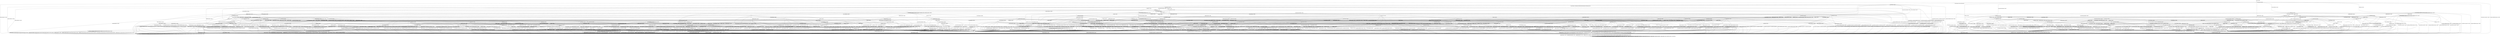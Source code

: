 digraph g {
	graph [name=g];
	s0	[label=s0,
		shape=circle];
	s0 -> s0	[key=0,
		label="APPLICATION / TIMEOUT"];
	s1	[label=s1,
		shape=circle];
	s0 -> s1	[key=0,
		label="Alert(WARNING,CLOSE_NOTIFY) / TIMEOUT"];
	s0 -> s1	[key=1,
		label="Alert(FATAL,UNEXPECTED_MESSAGE) / TIMEOUT"];
	s2	[label=s2,
		shape=circle];
	s0 -> s2	[key=0,
		label="RSA_CLIENT_HELLO / HELLO_VERIFY_REQUEST"];
	s5	[label=s5,
		shape=circle];
	s0 -> s5	[key=0,
		label="FINISHED / TIMEOUT"];
	s0 -> s5	[key=1,
		label="CERTIFICATE_VERIFY / TIMEOUT"];
	s6	[label=s6,
		shape=circle];
	s0 -> s6	[key=0,
		label="CHANGE_CIPHER_SPEC / TIMEOUT"];
	s8	[label=s8,
		shape=circle];
	s0 -> s8	[key=0,
		label="RSA_CLIENT_KEY_EXCHANGE / TIMEOUT"];
	s10	[label=s10,
		shape=circle];
	s0 -> s10	[key=0,
		label="EMPTY_CERTIFICATE / TIMEOUT"];
	s25	[label=s25,
		shape=circle];
	s0 -> s25	[key=0,
		label="CERTIFICATE / TIMEOUT"];
	s3	[label=s3,
		shape=circle];
	s1 -> s3	[key=0,
		label="RSA_CLIENT_HELLO / TIMEOUT"];
	s1 -> s3	[key=1,
		label="RSA_CLIENT_KEY_EXCHANGE / TIMEOUT"];
	s1 -> s3	[key=2,
		label="CHANGE_CIPHER_SPEC / TIMEOUT"];
	s1 -> s3	[key=3,
		label="FINISHED / TIMEOUT"];
	s1 -> s3	[key=4,
		label="APPLICATION / TIMEOUT"];
	s1 -> s3	[key=5,
		label="CERTIFICATE / TIMEOUT"];
	s1 -> s3	[key=6,
		label="EMPTY_CERTIFICATE / TIMEOUT"];
	s1 -> s3	[key=7,
		label="CERTIFICATE_VERIFY / TIMEOUT"];
	s1 -> s3	[key=8,
		label="Alert(WARNING,CLOSE_NOTIFY) / TIMEOUT"];
	s1 -> s3	[key=9,
		label="Alert(FATAL,UNEXPECTED_MESSAGE) / TIMEOUT"];
	s2 -> s1	[key=0,
		label="Alert(WARNING,CLOSE_NOTIFY) / Alert(WARNING,CLOSE_NOTIFY)"];
	s2 -> s1	[key=1,
		label="Alert(FATAL,UNEXPECTED_MESSAGE) / TIMEOUT"];
	s2 -> s2	[key=0,
		label="APPLICATION / TIMEOUT"];
	s4	[label=s4,
		shape=circle];
	s2 -> s4	[key=0,
		label="RSA_CLIENT_HELLO / SERVER_HELLO,CERTIFICATE,CERTIFICATE_REQUEST,SERVER_HELLO_DONE"];
	s2 -> s6	[key=0,
		label="CHANGE_CIPHER_SPEC / TIMEOUT"];
	s17	[label=s17,
		shape=circle];
	s2 -> s17	[key=0,
		label="RSA_CLIENT_KEY_EXCHANGE / TIMEOUT"];
	s18	[label=s18,
		shape=circle];
	s2 -> s18	[key=0,
		label="CERTIFICATE / TIMEOUT"];
	s21	[label=s21,
		shape=circle];
	s2 -> s21	[key=0,
		label="EMPTY_CERTIFICATE / TIMEOUT"];
	s29	[label=s29,
		shape=circle];
	s2 -> s29	[key=0,
		label="FINISHED / TIMEOUT"];
	s2 -> s29	[key=1,
		label="CERTIFICATE_VERIFY / TIMEOUT"];
	s3 -> s3	[key=0,
		label="RSA_CLIENT_HELLO / SOCKET_CLOSED"];
	s3 -> s3	[key=1,
		label="RSA_CLIENT_KEY_EXCHANGE / SOCKET_CLOSED"];
	s3 -> s3	[key=2,
		label="CHANGE_CIPHER_SPEC / SOCKET_CLOSED"];
	s3 -> s3	[key=3,
		label="FINISHED / SOCKET_CLOSED"];
	s3 -> s3	[key=4,
		label="APPLICATION / SOCKET_CLOSED"];
	s3 -> s3	[key=5,
		label="CERTIFICATE / SOCKET_CLOSED"];
	s3 -> s3	[key=6,
		label="EMPTY_CERTIFICATE / SOCKET_CLOSED"];
	s3 -> s3	[key=7,
		label="CERTIFICATE_VERIFY / SOCKET_CLOSED"];
	s3 -> s3	[key=8,
		label="Alert(WARNING,CLOSE_NOTIFY) / SOCKET_CLOSED"];
	s3 -> s3	[key=9,
		label="Alert(FATAL,UNEXPECTED_MESSAGE) / SOCKET_CLOSED"];
	s4 -> s1	[key=0,
		label="RSA_CLIENT_HELLO / Alert(FATAL,UNEXPECTED_MESSAGE)"];
	s4 -> s1	[key=1,
		label="Alert(WARNING,CLOSE_NOTIFY) / Alert(WARNING,CLOSE_NOTIFY)"];
	s4 -> s1	[key=2,
		label="Alert(FATAL,UNEXPECTED_MESSAGE) / TIMEOUT"];
	s4 -> s4	[key=0,
		label="APPLICATION / TIMEOUT"];
	s4 -> s6	[key=0,
		label="CHANGE_CIPHER_SPEC / TIMEOUT"];
	s7	[label=s7,
		shape=circle];
	s4 -> s7	[key=0,
		label="RSA_CLIENT_KEY_EXCHANGE / TIMEOUT"];
	s13	[label=s13,
		shape=circle];
	s4 -> s13	[key=0,
		label="EMPTY_CERTIFICATE / TIMEOUT"];
	s4 -> s29	[key=0,
		label="FINISHED / TIMEOUT"];
	s4 -> s29	[key=1,
		label="CERTIFICATE_VERIFY / TIMEOUT"];
	s48	[label=s48,
		shape=circle];
	s4 -> s48	[key=0,
		label="CERTIFICATE / TIMEOUT"];
	s5 -> s1	[key=0,
		label="Alert(WARNING,CLOSE_NOTIFY) / TIMEOUT"];
	s5 -> s1	[key=1,
		label="Alert(FATAL,UNEXPECTED_MESSAGE) / TIMEOUT"];
	s5 -> s5	[key=0,
		label="RSA_CLIENT_HELLO / TIMEOUT"];
	s5 -> s5	[key=1,
		label="RSA_CLIENT_KEY_EXCHANGE / TIMEOUT"];
	s5 -> s5	[key=2,
		label="FINISHED / TIMEOUT"];
	s5 -> s5	[key=3,
		label="APPLICATION / TIMEOUT"];
	s5 -> s5	[key=4,
		label="CERTIFICATE / TIMEOUT"];
	s5 -> s5	[key=5,
		label="EMPTY_CERTIFICATE / TIMEOUT"];
	s5 -> s5	[key=6,
		label="CERTIFICATE_VERIFY / TIMEOUT"];
	s5 -> s6	[key=0,
		label="CHANGE_CIPHER_SPEC / TIMEOUT"];
	s6 -> s6	[key=0,
		label="RSA_CLIENT_HELLO / TIMEOUT"];
	s6 -> s6	[key=1,
		label="RSA_CLIENT_KEY_EXCHANGE / TIMEOUT"];
	s6 -> s6	[key=2,
		label="CHANGE_CIPHER_SPEC / TIMEOUT"];
	s6 -> s6	[key=3,
		label="FINISHED / TIMEOUT"];
	s6 -> s6	[key=4,
		label="APPLICATION / TIMEOUT"];
	s6 -> s6	[key=5,
		label="CERTIFICATE / TIMEOUT"];
	s6 -> s6	[key=6,
		label="EMPTY_CERTIFICATE / TIMEOUT"];
	s6 -> s6	[key=7,
		label="CERTIFICATE_VERIFY / TIMEOUT"];
	s6 -> s6	[key=8,
		label="Alert(WARNING,CLOSE_NOTIFY) / TIMEOUT"];
	s6 -> s6	[key=9,
		label="Alert(FATAL,UNEXPECTED_MESSAGE) / TIMEOUT"];
	s7 -> s1	[key=0,
		label="Alert(WARNING,CLOSE_NOTIFY) / Alert(WARNING,CLOSE_NOTIFY)"];
	s7 -> s1	[key=1,
		label="Alert(FATAL,UNEXPECTED_MESSAGE) / TIMEOUT"];
	s7 -> s7	[key=0,
		label="APPLICATION / TIMEOUT"];
	s12	[label=s12,
		shape=circle];
	s7 -> s12	[key=0,
		label="FINISHED / TIMEOUT"];
	s14	[label=s14,
		shape=circle];
	s7 -> s14	[key=0,
		label="CERTIFICATE_VERIFY / TIMEOUT"];
	s7 -> s29	[key=0,
		label="RSA_CLIENT_KEY_EXCHANGE / TIMEOUT"];
	s30	[label=s30,
		shape=circle];
	s7 -> s30	[key=0,
		label="CHANGE_CIPHER_SPEC / TIMEOUT"];
	s35	[label=s35,
		shape=circle];
	s7 -> s35	[key=0,
		label="EMPTY_CERTIFICATE / TIMEOUT"];
	s45	[label=s45,
		shape=circle];
	s7 -> s45	[key=0,
		label="RSA_CLIENT_HELLO / TIMEOUT"];
	s54	[label=s54,
		shape=circle];
	s7 -> s54	[key=0,
		label="CERTIFICATE / TIMEOUT"];
	s8 -> s1	[key=0,
		label="Alert(WARNING,CLOSE_NOTIFY) / TIMEOUT"];
	s8 -> s1	[key=1,
		label="Alert(FATAL,UNEXPECTED_MESSAGE) / TIMEOUT"];
	s8 -> s5	[key=0,
		label="RSA_CLIENT_KEY_EXCHANGE / TIMEOUT"];
	s8 -> s8	[key=0,
		label="APPLICATION / TIMEOUT"];
	s9	[label=s9,
		shape=circle];
	s8 -> s9	[key=0,
		label="CHANGE_CIPHER_SPEC / TIMEOUT"];
	s11	[label=s11,
		shape=circle];
	s8 -> s11	[key=0,
		label="CERTIFICATE_VERIFY / TIMEOUT"];
	s20	[label=s20,
		shape=circle];
	s8 -> s20	[key=0,
		label="RSA_CLIENT_HELLO / TIMEOUT"];
	s37	[label=s37,
		shape=circle];
	s8 -> s37	[key=0,
		label="CERTIFICATE / TIMEOUT"];
	s8 -> s37	[key=1,
		label="EMPTY_CERTIFICATE / TIMEOUT"];
	s61	[label=s61,
		shape=circle];
	s8 -> s61	[key=0,
		label="FINISHED / TIMEOUT"];
	s9 -> s1	[key=0,
		label="RSA_CLIENT_HELLO / TIMEOUT"];
	s9 -> s1	[key=1,
		label="RSA_CLIENT_KEY_EXCHANGE / TIMEOUT"];
	s9 -> s1	[key=2,
		label="FINISHED / TIMEOUT"];
	s9 -> s1	[key=3,
		label="CERTIFICATE / TIMEOUT"];
	s9 -> s1	[key=4,
		label="EMPTY_CERTIFICATE / TIMEOUT"];
	s9 -> s1	[key=5,
		label="CERTIFICATE_VERIFY / TIMEOUT"];
	s9 -> s6	[key=0,
		label="CHANGE_CIPHER_SPEC / TIMEOUT"];
	s9 -> s9	[key=0,
		label="APPLICATION / TIMEOUT"];
	s9 -> s9	[key=1,
		label="Alert(WARNING,CLOSE_NOTIFY) / TIMEOUT"];
	s9 -> s9	[key=2,
		label="Alert(FATAL,UNEXPECTED_MESSAGE) / TIMEOUT"];
	s10 -> s1	[key=0,
		label="Alert(WARNING,CLOSE_NOTIFY) / TIMEOUT"];
	s10 -> s1	[key=1,
		label="Alert(FATAL,UNEXPECTED_MESSAGE) / TIMEOUT"];
	s10 -> s5	[key=0,
		label="CERTIFICATE / TIMEOUT"];
	s10 -> s5	[key=1,
		label="EMPTY_CERTIFICATE / TIMEOUT"];
	s10 -> s9	[key=0,
		label="CHANGE_CIPHER_SPEC / TIMEOUT"];
	s10 -> s10	[key=0,
		label="APPLICATION / TIMEOUT"];
	s10 -> s37	[key=0,
		label="RSA_CLIENT_KEY_EXCHANGE / TIMEOUT"];
	s38	[label=s38,
		shape=circle];
	s10 -> s38	[key=0,
		label="RSA_CLIENT_HELLO / TIMEOUT"];
	s78	[label=s78,
		shape=circle];
	s10 -> s78	[key=0,
		label="FINISHED / TIMEOUT"];
	s89	[label=s89,
		shape=circle];
	s10 -> s89	[key=0,
		label="CERTIFICATE_VERIFY / TIMEOUT"];
	s11 -> s1	[key=0,
		label="Alert(WARNING,CLOSE_NOTIFY) / TIMEOUT"];
	s11 -> s1	[key=1,
		label="Alert(FATAL,UNEXPECTED_MESSAGE) / TIMEOUT"];
	s11 -> s5	[key=0,
		label="RSA_CLIENT_KEY_EXCHANGE / TIMEOUT"];
	s11 -> s5	[key=1,
		label="CERTIFICATE_VERIFY / TIMEOUT"];
	s11 -> s9	[key=0,
		label="CHANGE_CIPHER_SPEC / TIMEOUT"];
	s11 -> s11	[key=0,
		label="APPLICATION / TIMEOUT"];
	s36	[label=s36,
		shape=circle];
	s11 -> s36	[key=0,
		label="FINISHED / TIMEOUT"];
	s43	[label=s43,
		shape=circle];
	s11 -> s43	[key=0,
		label="RSA_CLIENT_HELLO / TIMEOUT"];
	s80	[label=s80,
		shape=circle];
	s11 -> s80	[key=0,
		label="CERTIFICATE / TIMEOUT"];
	s11 -> s80	[key=1,
		label="EMPTY_CERTIFICATE / TIMEOUT"];
	s12 -> s1	[key=0,
		label="Alert(WARNING,CLOSE_NOTIFY) / Alert(WARNING,CLOSE_NOTIFY)"];
	s12 -> s1	[key=1,
		label="Alert(FATAL,UNEXPECTED_MESSAGE) / TIMEOUT"];
	s12 -> s12	[key=0,
		label="APPLICATION / TIMEOUT"];
	s19	[label=s19,
		shape=circle];
	s12 -> s19	[key=0,
		label="CHANGE_CIPHER_SPEC / TIMEOUT"];
	s12 -> s29	[key=0,
		label="RSA_CLIENT_KEY_EXCHANGE / TIMEOUT"];
	s12 -> s29	[key=1,
		label="FINISHED / TIMEOUT"];
	s42	[label=s42,
		shape=circle];
	s12 -> s42	[key=0,
		label="CERTIFICATE / TIMEOUT"];
	s12 -> s42	[key=1,
		label="EMPTY_CERTIFICATE / TIMEOUT"];
	s50	[label=s50,
		shape=circle];
	s12 -> s50	[key=0,
		label="RSA_CLIENT_HELLO / TIMEOUT"];
	s99	[label=s99,
		shape=circle];
	s12 -> s99	[key=0,
		label="CERTIFICATE_VERIFY / TIMEOUT"];
	s13 -> s1	[key=0,
		label="Alert(WARNING,CLOSE_NOTIFY) / Alert(WARNING,CLOSE_NOTIFY)"];
	s13 -> s1	[key=1,
		label="Alert(FATAL,UNEXPECTED_MESSAGE) / TIMEOUT"];
	s13 -> s13	[key=0,
		label="APPLICATION / TIMEOUT"];
	s15	[label=s15,
		shape=circle];
	s13 -> s15	[key=0,
		label="CHANGE_CIPHER_SPEC / TIMEOUT"];
	s28	[label=s28,
		shape=circle];
	s13 -> s28	[key=0,
		label="CERTIFICATE_VERIFY / TIMEOUT"];
	s13 -> s29	[key=0,
		label="CERTIFICATE / TIMEOUT"];
	s13 -> s29	[key=1,
		label="EMPTY_CERTIFICATE / TIMEOUT"];
	s13 -> s35	[key=0,
		label="RSA_CLIENT_KEY_EXCHANGE / TIMEOUT"];
	s60	[label=s60,
		shape=circle];
	s13 -> s60	[key=0,
		label="RSA_CLIENT_HELLO / TIMEOUT"];
	s87	[label=s87,
		shape=circle];
	s13 -> s87	[key=0,
		label="FINISHED / TIMEOUT"];
	s14 -> s1	[key=0,
		label="Alert(WARNING,CLOSE_NOTIFY) / Alert(WARNING,CLOSE_NOTIFY)"];
	s14 -> s1	[key=1,
		label="Alert(FATAL,UNEXPECTED_MESSAGE) / TIMEOUT"];
	s14 -> s14	[key=0,
		label="RSA_CLIENT_HELLO / TIMEOUT"];
	s14 -> s14	[key=1,
		label="APPLICATION / TIMEOUT"];
	s16	[label=s16,
		shape=circle];
	s14 -> s16	[key=0,
		label="CHANGE_CIPHER_SPEC / TIMEOUT"];
	s24	[label=s24,
		shape=circle];
	s14 -> s24	[key=0,
		label="FINISHED / TIMEOUT"];
	s14 -> s29	[key=0,
		label="RSA_CLIENT_KEY_EXCHANGE / TIMEOUT"];
	s14 -> s29	[key=1,
		label="CERTIFICATE_VERIFY / TIMEOUT"];
	s81	[label=s81,
		shape=circle];
	s14 -> s81	[key=0,
		label="CERTIFICATE / TIMEOUT"];
	s14 -> s81	[key=1,
		label="EMPTY_CERTIFICATE / TIMEOUT"];
	s15 -> s1	[key=0,
		label="RSA_CLIENT_HELLO / Alert(FATAL,BAD_CERTIFICATE)"];
	s15 -> s1	[key=1,
		label="RSA_CLIENT_KEY_EXCHANGE / Alert(FATAL,BAD_CERTIFICATE)"];
	s15 -> s1	[key=2,
		label="FINISHED / Alert(FATAL,BAD_CERTIFICATE)"];
	s15 -> s1	[key=3,
		label="CERTIFICATE / Alert(FATAL,BAD_CERTIFICATE)"];
	s15 -> s1	[key=4,
		label="EMPTY_CERTIFICATE / Alert(FATAL,BAD_CERTIFICATE)"];
	s15 -> s1	[key=5,
		label="CERTIFICATE_VERIFY / Alert(FATAL,BAD_CERTIFICATE)"];
	s15 -> s6	[key=0,
		label="CHANGE_CIPHER_SPEC / TIMEOUT"];
	s15 -> s15	[key=0,
		label="APPLICATION / TIMEOUT"];
	s15 -> s15	[key=1,
		label="Alert(WARNING,CLOSE_NOTIFY) / TIMEOUT"];
	s15 -> s15	[key=2,
		label="Alert(FATAL,UNEXPECTED_MESSAGE) / TIMEOUT"];
	s16 -> s1	[key=0,
		label="RSA_CLIENT_HELLO / Alert(FATAL,HANDSHAKE_FAILURE)"];
	s16 -> s1	[key=1,
		label="RSA_CLIENT_KEY_EXCHANGE / Alert(FATAL,HANDSHAKE_FAILURE)"];
	s16 -> s1	[key=2,
		label="FINISHED / Alert(FATAL,HANDSHAKE_FAILURE)"];
	s16 -> s1	[key=3,
		label="CERTIFICATE / Alert(FATAL,HANDSHAKE_FAILURE)"];
	s16 -> s1	[key=4,
		label="EMPTY_CERTIFICATE / Alert(FATAL,HANDSHAKE_FAILURE)"];
	s16 -> s1	[key=5,
		label="CERTIFICATE_VERIFY / Alert(FATAL,HANDSHAKE_FAILURE)"];
	s16 -> s6	[key=0,
		label="CHANGE_CIPHER_SPEC / TIMEOUT"];
	s16 -> s16	[key=0,
		label="APPLICATION / TIMEOUT"];
	s16 -> s16	[key=1,
		label="Alert(WARNING,CLOSE_NOTIFY) / TIMEOUT"];
	s16 -> s16	[key=2,
		label="Alert(FATAL,UNEXPECTED_MESSAGE) / TIMEOUT"];
	s17 -> s1	[key=0,
		label="Alert(WARNING,CLOSE_NOTIFY) / Alert(WARNING,CLOSE_NOTIFY)"];
	s17 -> s1	[key=1,
		label="Alert(FATAL,UNEXPECTED_MESSAGE) / TIMEOUT"];
	s17 -> s12	[key=0,
		label="FINISHED / TIMEOUT"];
	s17 -> s17	[key=0,
		label="APPLICATION / TIMEOUT"];
	s17 -> s19	[key=0,
		label="CHANGE_CIPHER_SPEC / TIMEOUT"];
	s17 -> s29	[key=0,
		label="RSA_CLIENT_KEY_EXCHANGE / TIMEOUT"];
	s40	[label=s40,
		shape=circle];
	s17 -> s40	[key=0,
		label="CERTIFICATE / TIMEOUT"];
	s17 -> s40	[key=1,
		label="EMPTY_CERTIFICATE / TIMEOUT"];
	s17 -> s45	[key=0,
		label="RSA_CLIENT_HELLO / TIMEOUT"];
	s67	[label=s67,
		shape=circle];
	s17 -> s67	[key=0,
		label="CERTIFICATE_VERIFY / TIMEOUT"];
	s18 -> s1	[key=0,
		label="Alert(WARNING,CLOSE_NOTIFY) / Alert(WARNING,CLOSE_NOTIFY)"];
	s18 -> s1	[key=1,
		label="Alert(FATAL,UNEXPECTED_MESSAGE) / TIMEOUT"];
	s18 -> s6	[key=0,
		label="CHANGE_CIPHER_SPEC / TIMEOUT"];
	s18 -> s18	[key=0,
		label="RSA_CLIENT_HELLO / TIMEOUT"];
	s18 -> s18	[key=1,
		label="APPLICATION / TIMEOUT"];
	s23	[label=s23,
		shape=circle];
	s18 -> s23	[key=0,
		label="CERTIFICATE_VERIFY / TIMEOUT"];
	s26	[label=s26,
		shape=circle];
	s18 -> s26	[key=0,
		label="RSA_CLIENT_KEY_EXCHANGE / TIMEOUT"];
	s18 -> s29	[key=0,
		label="CERTIFICATE / TIMEOUT"];
	s18 -> s29	[key=1,
		label="EMPTY_CERTIFICATE / TIMEOUT"];
	s102	[label=s102,
		shape=circle];
	s18 -> s102	[key=0,
		label="FINISHED / TIMEOUT"];
	s19 -> s1	[key=0,
		label="RSA_CLIENT_HELLO / Alert(FATAL,UNEXPECTED_MESSAGE)"];
	s19 -> s1	[key=1,
		label="RSA_CLIENT_KEY_EXCHANGE / Alert(FATAL,UNEXPECTED_MESSAGE)"];
	s19 -> s1	[key=2,
		label="FINISHED / Alert(FATAL,UNEXPECTED_MESSAGE)"];
	s19 -> s1	[key=3,
		label="CERTIFICATE / Alert(FATAL,UNEXPECTED_MESSAGE)"];
	s19 -> s1	[key=4,
		label="EMPTY_CERTIFICATE / Alert(FATAL,UNEXPECTED_MESSAGE)"];
	s19 -> s1	[key=5,
		label="CERTIFICATE_VERIFY / Alert(FATAL,UNEXPECTED_MESSAGE)"];
	s19 -> s6	[key=0,
		label="CHANGE_CIPHER_SPEC / TIMEOUT"];
	s19 -> s19	[key=0,
		label="APPLICATION / TIMEOUT"];
	s19 -> s19	[key=1,
		label="Alert(WARNING,CLOSE_NOTIFY) / TIMEOUT"];
	s19 -> s19	[key=2,
		label="Alert(FATAL,UNEXPECTED_MESSAGE) / TIMEOUT"];
	s20 -> s1	[key=0,
		label="Alert(WARNING,CLOSE_NOTIFY) / TIMEOUT"];
	s20 -> s1	[key=1,
		label="Alert(FATAL,UNEXPECTED_MESSAGE) / TIMEOUT"];
	s20 -> s5	[key=0,
		label="RSA_CLIENT_HELLO / TIMEOUT"];
	s20 -> s5	[key=1,
		label="RSA_CLIENT_KEY_EXCHANGE / TIMEOUT"];
	s20 -> s9	[key=0,
		label="CHANGE_CIPHER_SPEC / TIMEOUT"];
	s20 -> s20	[key=0,
		label="APPLICATION / TIMEOUT"];
	s20 -> s43	[key=0,
		label="CERTIFICATE_VERIFY / TIMEOUT"];
	s63	[label=s63,
		shape=circle];
	s20 -> s63	[key=0,
		label="FINISHED / TIMEOUT"];
	s75	[label=s75,
		shape=circle];
	s20 -> s75	[key=0,
		label="CERTIFICATE / TIMEOUT"];
	s20 -> s75	[key=1,
		label="EMPTY_CERTIFICATE / TIMEOUT"];
	s21 -> s1	[key=0,
		label="Alert(WARNING,CLOSE_NOTIFY) / Alert(WARNING,CLOSE_NOTIFY)"];
	s21 -> s1	[key=1,
		label="Alert(FATAL,UNEXPECTED_MESSAGE) / TIMEOUT"];
	s21 -> s19	[key=0,
		label="CHANGE_CIPHER_SPEC / TIMEOUT"];
	s21 -> s21	[key=0,
		label="APPLICATION / TIMEOUT"];
	s22	[label=s22,
		shape=circle];
	s21 -> s22	[key=0,
		label="FINISHED / TIMEOUT"];
	s21 -> s23	[key=0,
		label="CERTIFICATE_VERIFY / TIMEOUT"];
	s21 -> s29	[key=0,
		label="CERTIFICATE / TIMEOUT"];
	s21 -> s29	[key=1,
		label="EMPTY_CERTIFICATE / TIMEOUT"];
	s21 -> s40	[key=0,
		label="RSA_CLIENT_KEY_EXCHANGE / TIMEOUT"];
	s94	[label=s94,
		shape=circle];
	s21 -> s94	[key=0,
		label="RSA_CLIENT_HELLO / TIMEOUT"];
	s22 -> s1	[key=0,
		label="Alert(WARNING,CLOSE_NOTIFY) / Alert(WARNING,CLOSE_NOTIFY)"];
	s22 -> s1	[key=1,
		label="Alert(FATAL,UNEXPECTED_MESSAGE) / TIMEOUT"];
	s22 -> s19	[key=0,
		label="CHANGE_CIPHER_SPEC / TIMEOUT"];
	s22 -> s22	[key=0,
		label="APPLICATION / TIMEOUT"];
	s22 -> s29	[key=0,
		label="FINISHED / TIMEOUT"];
	s22 -> s29	[key=1,
		label="CERTIFICATE / TIMEOUT"];
	s22 -> s29	[key=2,
		label="EMPTY_CERTIFICATE / TIMEOUT"];
	s22 -> s42	[key=0,
		label="RSA_CLIENT_KEY_EXCHANGE / TIMEOUT"];
	s44	[label=s44,
		shape=circle];
	s22 -> s44	[key=0,
		label="RSA_CLIENT_HELLO / TIMEOUT"];
	s57	[label=s57,
		shape=circle];
	s22 -> s57	[key=0,
		label="CERTIFICATE_VERIFY / TIMEOUT"];
	s23 -> s1	[key=0,
		label="Alert(WARNING,CLOSE_NOTIFY) / Alert(WARNING,CLOSE_NOTIFY)"];
	s23 -> s1	[key=1,
		label="Alert(FATAL,UNEXPECTED_MESSAGE) / TIMEOUT"];
	s23 -> s19	[key=0,
		label="CHANGE_CIPHER_SPEC / TIMEOUT"];
	s23 -> s23	[key=0,
		label="APPLICATION / TIMEOUT"];
	s27	[label=s27,
		shape=circle];
	s23 -> s27	[key=0,
		label="RSA_CLIENT_KEY_EXCHANGE / TIMEOUT"];
	s23 -> s29	[key=0,
		label="CERTIFICATE / TIMEOUT"];
	s23 -> s29	[key=1,
		label="EMPTY_CERTIFICATE / TIMEOUT"];
	s23 -> s29	[key=2,
		label="CERTIFICATE_VERIFY / TIMEOUT"];
	s23 -> s57	[key=0,
		label="FINISHED / TIMEOUT"];
	s58	[label=s58,
		shape=circle];
	s23 -> s58	[key=0,
		label="RSA_CLIENT_HELLO / TIMEOUT"];
	s24 -> s1	[key=0,
		label="Alert(WARNING,CLOSE_NOTIFY) / Alert(WARNING,CLOSE_NOTIFY)"];
	s24 -> s1	[key=1,
		label="Alert(FATAL,UNEXPECTED_MESSAGE) / TIMEOUT"];
	s24 -> s16	[key=0,
		label="CHANGE_CIPHER_SPEC / TIMEOUT"];
	s24 -> s24	[key=0,
		label="APPLICATION / TIMEOUT"];
	s24 -> s29	[key=0,
		label="RSA_CLIENT_KEY_EXCHANGE / TIMEOUT"];
	s24 -> s29	[key=1,
		label="FINISHED / TIMEOUT"];
	s24 -> s29	[key=2,
		label="CERTIFICATE_VERIFY / TIMEOUT"];
	s46	[label=s46,
		shape=circle];
	s24 -> s46	[key=0,
		label="RSA_CLIENT_HELLO / TIMEOUT"];
	s55	[label=s55,
		shape=circle];
	s24 -> s55	[key=0,
		label="CERTIFICATE / TIMEOUT"];
	s24 -> s55	[key=1,
		label="EMPTY_CERTIFICATE / TIMEOUT"];
	s25 -> s1	[key=0,
		label="Alert(WARNING,CLOSE_NOTIFY) / TIMEOUT"];
	s25 -> s1	[key=1,
		label="Alert(FATAL,UNEXPECTED_MESSAGE) / TIMEOUT"];
	s25 -> s5	[key=0,
		label="CERTIFICATE / TIMEOUT"];
	s25 -> s5	[key=1,
		label="EMPTY_CERTIFICATE / TIMEOUT"];
	s25 -> s6	[key=0,
		label="CHANGE_CIPHER_SPEC / TIMEOUT"];
	s25 -> s25	[key=0,
		label="RSA_CLIENT_HELLO / TIMEOUT"];
	s25 -> s25	[key=1,
		label="RSA_CLIENT_KEY_EXCHANGE / TIMEOUT"];
	s25 -> s25	[key=2,
		label="APPLICATION / TIMEOUT"];
	s25 -> s89	[key=0,
		label="CERTIFICATE_VERIFY / TIMEOUT"];
	s112	[label=s112,
		shape=circle];
	s25 -> s112	[key=0,
		label="FINISHED / TIMEOUT"];
	s26 -> s1	[key=0,
		label="Alert(WARNING,CLOSE_NOTIFY) / Alert(WARNING,CLOSE_NOTIFY)"];
	s26 -> s1	[key=1,
		label="Alert(FATAL,UNEXPECTED_MESSAGE) / TIMEOUT"];
	s26 -> s6	[key=0,
		label="CHANGE_CIPHER_SPEC / TIMEOUT"];
	s26 -> s26	[key=0,
		label="RSA_CLIENT_HELLO / TIMEOUT"];
	s26 -> s26	[key=1,
		label="APPLICATION / TIMEOUT"];
	s26 -> s27	[key=0,
		label="CERTIFICATE_VERIFY / TIMEOUT"];
	s26 -> s29	[key=0,
		label="RSA_CLIENT_KEY_EXCHANGE / TIMEOUT"];
	s26 -> s29	[key=1,
		label="CERTIFICATE / TIMEOUT"];
	s26 -> s29	[key=2,
		label="EMPTY_CERTIFICATE / TIMEOUT"];
	s69	[label=s69,
		shape=circle];
	s26 -> s69	[key=0,
		label="FINISHED / TIMEOUT"];
	s27 -> s1	[key=0,
		label="Alert(WARNING,CLOSE_NOTIFY) / Alert(WARNING,CLOSE_NOTIFY)"];
	s27 -> s1	[key=1,
		label="Alert(FATAL,UNEXPECTED_MESSAGE) / TIMEOUT"];
	s27 -> s19	[key=0,
		label="CHANGE_CIPHER_SPEC / TIMEOUT"];
	s27 -> s27	[key=0,
		label="APPLICATION / TIMEOUT"];
	s27 -> s29	[key=0,
		label="RSA_CLIENT_KEY_EXCHANGE / TIMEOUT"];
	s27 -> s29	[key=1,
		label="CERTIFICATE / TIMEOUT"];
	s27 -> s29	[key=2,
		label="EMPTY_CERTIFICATE / TIMEOUT"];
	s27 -> s29	[key=3,
		label="CERTIFICATE_VERIFY / TIMEOUT"];
	s66	[label=s66,
		shape=circle];
	s27 -> s66	[key=0,
		label="FINISHED / TIMEOUT"];
	s73	[label=s73,
		shape=circle];
	s27 -> s73	[key=0,
		label="RSA_CLIENT_HELLO / TIMEOUT"];
	s28 -> s1	[key=0,
		label="Alert(WARNING,CLOSE_NOTIFY) / Alert(WARNING,CLOSE_NOTIFY)"];
	s28 -> s1	[key=1,
		label="Alert(FATAL,UNEXPECTED_MESSAGE) / TIMEOUT"];
	s28 -> s15	[key=0,
		label="CHANGE_CIPHER_SPEC / TIMEOUT"];
	s28 -> s28	[key=0,
		label="APPLICATION / TIMEOUT"];
	s28 -> s29	[key=0,
		label="CERTIFICATE / TIMEOUT"];
	s28 -> s29	[key=1,
		label="EMPTY_CERTIFICATE / TIMEOUT"];
	s28 -> s29	[key=2,
		label="CERTIFICATE_VERIFY / TIMEOUT"];
	s34	[label=s34,
		shape=circle];
	s28 -> s34	[key=0,
		label="RSA_CLIENT_HELLO / TIMEOUT"];
	s70	[label=s70,
		shape=circle];
	s28 -> s70	[key=0,
		label="RSA_CLIENT_KEY_EXCHANGE / TIMEOUT"];
	s79	[label=s79,
		shape=circle];
	s28 -> s79	[key=0,
		label="FINISHED / TIMEOUT"];
	s29 -> s1	[key=0,
		label="Alert(WARNING,CLOSE_NOTIFY) / Alert(WARNING,CLOSE_NOTIFY)"];
	s29 -> s1	[key=1,
		label="Alert(FATAL,UNEXPECTED_MESSAGE) / TIMEOUT"];
	s29 -> s6	[key=0,
		label="CHANGE_CIPHER_SPEC / TIMEOUT"];
	s29 -> s29	[key=0,
		label="RSA_CLIENT_HELLO / TIMEOUT"];
	s29 -> s29	[key=1,
		label="RSA_CLIENT_KEY_EXCHANGE / TIMEOUT"];
	s29 -> s29	[key=2,
		label="FINISHED / TIMEOUT"];
	s29 -> s29	[key=3,
		label="APPLICATION / TIMEOUT"];
	s29 -> s29	[key=4,
		label="CERTIFICATE / TIMEOUT"];
	s29 -> s29	[key=5,
		label="EMPTY_CERTIFICATE / TIMEOUT"];
	s29 -> s29	[key=6,
		label="CERTIFICATE_VERIFY / TIMEOUT"];
	s30 -> s6	[key=0,
		label="CHANGE_CIPHER_SPEC / TIMEOUT"];
	s30 -> s29	[key=0,
		label="RSA_CLIENT_KEY_EXCHANGE / TIMEOUT"];
	s30 -> s30	[key=0,
		label="APPLICATION / TIMEOUT"];
	s30 -> s30	[key=1,
		label="Alert(WARNING,CLOSE_NOTIFY) / TIMEOUT"];
	s30 -> s30	[key=2,
		label="Alert(FATAL,UNEXPECTED_MESSAGE) / TIMEOUT"];
	s31	[label=s31,
		shape=circle];
	s30 -> s31	[key=0,
		label="CERTIFICATE / TIMEOUT"];
	s39	[label=s39,
		shape=circle];
	s30 -> s39	[key=0,
		label="RSA_CLIENT_HELLO / TIMEOUT"];
	s47	[label=s47,
		shape=circle];
	s30 -> s47	[key=0,
		label="FINISHED / CHANGE_CIPHER_SPEC,FINISHED,CHANGE_CIPHER_SPEC,FINISHED"];
	s59	[label=s59,
		shape=circle];
	s30 -> s59	[key=0,
		label="EMPTY_CERTIFICATE / TIMEOUT"];
	s100	[label=s100,
		shape=circle];
	s30 -> s100	[key=0,
		label="CERTIFICATE_VERIFY / TIMEOUT"];
	s31 -> s1	[key=0,
		label="Alert(WARNING,CLOSE_NOTIFY) / Alert(WARNING,CLOSE_NOTIFY)"];
	s31 -> s1	[key=1,
		label="Alert(FATAL,UNEXPECTED_MESSAGE) / TIMEOUT"];
	s31 -> s19	[key=0,
		label="CHANGE_CIPHER_SPEC / TIMEOUT"];
	s31 -> s29	[key=0,
		label="RSA_CLIENT_KEY_EXCHANGE / TIMEOUT"];
	s31 -> s29	[key=1,
		label="APPLICATION / TIMEOUT"];
	s31 -> s29	[key=2,
		label="CERTIFICATE / TIMEOUT"];
	s31 -> s29	[key=3,
		label="EMPTY_CERTIFICATE / TIMEOUT"];
	s31 -> s31	[key=0,
		label="CERTIFICATE_VERIFY / TIMEOUT"];
	s32	[label=s32,
		shape=circle];
	s31 -> s32	[key=0,
		label="FINISHED / TIMEOUT"];
	s84	[label=s84,
		shape=circle];
	s31 -> s84	[key=0,
		label="RSA_CLIENT_HELLO / TIMEOUT"];
	s32 -> s1	[key=0,
		label="Alert(WARNING,CLOSE_NOTIFY) / Alert(WARNING,CLOSE_NOTIFY)"];
	s32 -> s1	[key=1,
		label="Alert(FATAL,UNEXPECTED_MESSAGE) / TIMEOUT"];
	s32 -> s29	[key=0,
		label="RSA_CLIENT_KEY_EXCHANGE / TIMEOUT"];
	s32 -> s29	[key=1,
		label="FINISHED / TIMEOUT"];
	s32 -> s29	[key=2,
		label="APPLICATION / TIMEOUT"];
	s32 -> s29	[key=3,
		label="CERTIFICATE / TIMEOUT"];
	s32 -> s29	[key=4,
		label="EMPTY_CERTIFICATE / TIMEOUT"];
	s32 -> s32	[key=0,
		label="RSA_CLIENT_HELLO / TIMEOUT"];
	s33	[label=s33,
		shape=circle];
	s32 -> s33	[key=0,
		label="CHANGE_CIPHER_SPEC / TIMEOUT"];
	s83	[label=s83,
		shape=circle];
	s32 -> s83	[key=0,
		label="CERTIFICATE_VERIFY / TIMEOUT"];
	s33 -> s6	[key=0,
		label="RSA_CLIENT_HELLO / CHANGE_CIPHER_SPEC,FINISHED,CHANGE_CIPHER_SPEC,FINISHED"];
	s33 -> s6	[key=1,
		label="RSA_CLIENT_KEY_EXCHANGE / CHANGE_CIPHER_SPEC,UNKNOWN_MESSAGE,CHANGE_CIPHER_SPEC,UNKNOWN_MESSAGE"];
	s33 -> s6	[key=2,
		label="CHANGE_CIPHER_SPEC / TIMEOUT"];
	s33 -> s6	[key=3,
		label="FINISHED / CHANGE_CIPHER_SPEC,FINISHED,CHANGE_CIPHER_SPEC,FINISHED"];
	s33 -> s6	[key=4,
		label="CERTIFICATE / CHANGE_CIPHER_SPEC,FINISHED,CHANGE_CIPHER_SPEC,FINISHED"];
	s33 -> s6	[key=5,
		label="EMPTY_CERTIFICATE / CHANGE_CIPHER_SPEC,FINISHED,CHANGE_CIPHER_SPEC,FINISHED"];
	s33 -> s6	[key=6,
		label="CERTIFICATE_VERIFY / CHANGE_CIPHER_SPEC,FINISHED,CHANGE_CIPHER_SPEC,FINISHED"];
	s33 -> s33	[key=0,
		label="APPLICATION / TIMEOUT"];
	s33 -> s33	[key=1,
		label="Alert(WARNING,CLOSE_NOTIFY) / TIMEOUT"];
	s33 -> s33	[key=2,
		label="Alert(FATAL,UNEXPECTED_MESSAGE) / TIMEOUT"];
	s34 -> s1	[key=0,
		label="Alert(WARNING,CLOSE_NOTIFY) / Alert(WARNING,CLOSE_NOTIFY)"];
	s34 -> s1	[key=1,
		label="Alert(FATAL,UNEXPECTED_MESSAGE) / TIMEOUT"];
	s34 -> s15	[key=0,
		label="CHANGE_CIPHER_SPEC / TIMEOUT"];
	s34 -> s29	[key=0,
		label="RSA_CLIENT_HELLO / TIMEOUT"];
	s34 -> s29	[key=1,
		label="CERTIFICATE / TIMEOUT"];
	s34 -> s29	[key=2,
		label="EMPTY_CERTIFICATE / TIMEOUT"];
	s34 -> s29	[key=3,
		label="CERTIFICATE_VERIFY / TIMEOUT"];
	s34 -> s34	[key=0,
		label="APPLICATION / TIMEOUT"];
	s95	[label=s95,
		shape=circle];
	s34 -> s95	[key=0,
		label="RSA_CLIENT_KEY_EXCHANGE / TIMEOUT"];
	s97	[label=s97,
		shape=circle];
	s34 -> s97	[key=0,
		label="FINISHED / TIMEOUT"];
	s35 -> s1	[key=0,
		label="Alert(WARNING,CLOSE_NOTIFY) / Alert(WARNING,CLOSE_NOTIFY)"];
	s35 -> s1	[key=1,
		label="Alert(FATAL,UNEXPECTED_MESSAGE) / TIMEOUT"];
	s35 -> s15	[key=0,
		label="CHANGE_CIPHER_SPEC / TIMEOUT"];
	s35 -> s29	[key=0,
		label="RSA_CLIENT_KEY_EXCHANGE / TIMEOUT"];
	s35 -> s29	[key=1,
		label="CERTIFICATE / TIMEOUT"];
	s35 -> s29	[key=2,
		label="EMPTY_CERTIFICATE / TIMEOUT"];
	s35 -> s35	[key=0,
		label="APPLICATION / TIMEOUT"];
	s65	[label=s65,
		shape=circle];
	s35 -> s65	[key=0,
		label="FINISHED / TIMEOUT"];
	s35 -> s70	[key=0,
		label="CERTIFICATE_VERIFY / TIMEOUT"];
	s74	[label=s74,
		shape=circle];
	s35 -> s74	[key=0,
		label="RSA_CLIENT_HELLO / TIMEOUT"];
	s36 -> s1	[key=0,
		label="Alert(WARNING,CLOSE_NOTIFY) / TIMEOUT"];
	s36 -> s1	[key=1,
		label="Alert(FATAL,UNEXPECTED_MESSAGE) / TIMEOUT"];
	s36 -> s5	[key=0,
		label="RSA_CLIENT_KEY_EXCHANGE / TIMEOUT"];
	s36 -> s5	[key=1,
		label="FINISHED / TIMEOUT"];
	s36 -> s5	[key=2,
		label="CERTIFICATE_VERIFY / TIMEOUT"];
	s36 -> s9	[key=0,
		label="CHANGE_CIPHER_SPEC / TIMEOUT"];
	s36 -> s36	[key=0,
		label="APPLICATION / TIMEOUT"];
	s41	[label=s41,
		shape=circle];
	s36 -> s41	[key=0,
		label="RSA_CLIENT_HELLO / TIMEOUT"];
	s72	[label=s72,
		shape=circle];
	s36 -> s72	[key=0,
		label="CERTIFICATE / TIMEOUT"];
	s36 -> s72	[key=1,
		label="EMPTY_CERTIFICATE / TIMEOUT"];
	s37 -> s1	[key=0,
		label="Alert(WARNING,CLOSE_NOTIFY) / TIMEOUT"];
	s37 -> s1	[key=1,
		label="Alert(FATAL,UNEXPECTED_MESSAGE) / TIMEOUT"];
	s37 -> s5	[key=0,
		label="RSA_CLIENT_KEY_EXCHANGE / TIMEOUT"];
	s37 -> s5	[key=1,
		label="CERTIFICATE / TIMEOUT"];
	s37 -> s5	[key=2,
		label="EMPTY_CERTIFICATE / TIMEOUT"];
	s37 -> s9	[key=0,
		label="CHANGE_CIPHER_SPEC / TIMEOUT"];
	s37 -> s37	[key=0,
		label="APPLICATION / TIMEOUT"];
	s62	[label=s62,
		shape=circle];
	s37 -> s62	[key=0,
		label="FINISHED / TIMEOUT"];
	s37 -> s75	[key=0,
		label="RSA_CLIENT_HELLO / TIMEOUT"];
	s37 -> s80	[key=0,
		label="CERTIFICATE_VERIFY / TIMEOUT"];
	s38 -> s1	[key=0,
		label="Alert(WARNING,CLOSE_NOTIFY) / TIMEOUT"];
	s38 -> s1	[key=1,
		label="Alert(FATAL,UNEXPECTED_MESSAGE) / TIMEOUT"];
	s38 -> s5	[key=0,
		label="RSA_CLIENT_HELLO / TIMEOUT"];
	s38 -> s5	[key=1,
		label="CERTIFICATE / TIMEOUT"];
	s38 -> s5	[key=2,
		label="EMPTY_CERTIFICATE / TIMEOUT"];
	s38 -> s9	[key=0,
		label="CHANGE_CIPHER_SPEC / TIMEOUT"];
	s38 -> s38	[key=0,
		label="APPLICATION / TIMEOUT"];
	s64	[label=s64,
		shape=circle];
	s38 -> s64	[key=0,
		label="FINISHED / TIMEOUT"];
	s38 -> s75	[key=0,
		label="RSA_CLIENT_KEY_EXCHANGE / TIMEOUT"];
	s91	[label=s91,
		shape=circle];
	s38 -> s91	[key=0,
		label="CERTIFICATE_VERIFY / TIMEOUT"];
	s39 -> s1	[key=0,
		label="Alert(WARNING,CLOSE_NOTIFY) / Alert(WARNING,CLOSE_NOTIFY)"];
	s39 -> s1	[key=1,
		label="Alert(FATAL,UNEXPECTED_MESSAGE) / TIMEOUT"];
	s39 -> s19	[key=0,
		label="CHANGE_CIPHER_SPEC / TIMEOUT"];
	s39 -> s29	[key=0,
		label="RSA_CLIENT_HELLO / TIMEOUT"];
	s39 -> s29	[key=1,
		label="RSA_CLIENT_KEY_EXCHANGE / TIMEOUT"];
	s39 -> s29	[key=2,
		label="APPLICATION / TIMEOUT"];
	s39 -> s39	[key=0,
		label="CERTIFICATE_VERIFY / TIMEOUT"];
	s39 -> s84	[key=0,
		label="CERTIFICATE / TIMEOUT"];
	s39 -> s84	[key=1,
		label="EMPTY_CERTIFICATE / TIMEOUT"];
	s101	[label=s101,
		shape=circle];
	s39 -> s101	[key=0,
		label="FINISHED / TIMEOUT"];
	s40 -> s1	[key=0,
		label="Alert(WARNING,CLOSE_NOTIFY) / Alert(WARNING,CLOSE_NOTIFY)"];
	s40 -> s1	[key=1,
		label="Alert(FATAL,UNEXPECTED_MESSAGE) / TIMEOUT"];
	s40 -> s19	[key=0,
		label="CHANGE_CIPHER_SPEC / TIMEOUT"];
	s40 -> s27	[key=0,
		label="CERTIFICATE_VERIFY / TIMEOUT"];
	s40 -> s29	[key=0,
		label="RSA_CLIENT_KEY_EXCHANGE / TIMEOUT"];
	s40 -> s29	[key=1,
		label="CERTIFICATE / TIMEOUT"];
	s40 -> s29	[key=2,
		label="EMPTY_CERTIFICATE / TIMEOUT"];
	s40 -> s40	[key=0,
		label="APPLICATION / TIMEOUT"];
	s40 -> s42	[key=0,
		label="FINISHED / TIMEOUT"];
	s53	[label=s53,
		shape=circle];
	s40 -> s53	[key=0,
		label="RSA_CLIENT_HELLO / TIMEOUT"];
	s41 -> s1	[key=0,
		label="Alert(WARNING,CLOSE_NOTIFY) / TIMEOUT"];
	s41 -> s1	[key=1,
		label="Alert(FATAL,UNEXPECTED_MESSAGE) / TIMEOUT"];
	s41 -> s5	[key=0,
		label="RSA_CLIENT_HELLO / TIMEOUT"];
	s41 -> s5	[key=1,
		label="RSA_CLIENT_KEY_EXCHANGE / TIMEOUT"];
	s41 -> s5	[key=2,
		label="FINISHED / TIMEOUT"];
	s41 -> s5	[key=3,
		label="CERTIFICATE_VERIFY / TIMEOUT"];
	s41 -> s9	[key=0,
		label="CHANGE_CIPHER_SPEC / TIMEOUT"];
	s41 -> s41	[key=0,
		label="APPLICATION / TIMEOUT"];
	s82	[label=s82,
		shape=circle];
	s41 -> s82	[key=0,
		label="CERTIFICATE / TIMEOUT"];
	s41 -> s82	[key=1,
		label="EMPTY_CERTIFICATE / TIMEOUT"];
	s42 -> s1	[key=0,
		label="Alert(WARNING,CLOSE_NOTIFY) / Alert(WARNING,CLOSE_NOTIFY)"];
	s42 -> s1	[key=1,
		label="Alert(FATAL,UNEXPECTED_MESSAGE) / TIMEOUT"];
	s42 -> s19	[key=0,
		label="CHANGE_CIPHER_SPEC / TIMEOUT"];
	s42 -> s29	[key=0,
		label="RSA_CLIENT_KEY_EXCHANGE / TIMEOUT"];
	s42 -> s29	[key=1,
		label="FINISHED / TIMEOUT"];
	s42 -> s29	[key=2,
		label="CERTIFICATE / TIMEOUT"];
	s42 -> s29	[key=3,
		label="EMPTY_CERTIFICATE / TIMEOUT"];
	s42 -> s42	[key=0,
		label="APPLICATION / TIMEOUT"];
	s51	[label=s51,
		shape=circle];
	s42 -> s51	[key=0,
		label="RSA_CLIENT_HELLO / TIMEOUT"];
	s42 -> s66	[key=0,
		label="CERTIFICATE_VERIFY / TIMEOUT"];
	s43 -> s1	[key=0,
		label="Alert(WARNING,CLOSE_NOTIFY) / TIMEOUT"];
	s43 -> s1	[key=1,
		label="Alert(FATAL,UNEXPECTED_MESSAGE) / TIMEOUT"];
	s43 -> s5	[key=0,
		label="RSA_CLIENT_HELLO / TIMEOUT"];
	s43 -> s5	[key=1,
		label="RSA_CLIENT_KEY_EXCHANGE / TIMEOUT"];
	s43 -> s5	[key=2,
		label="CERTIFICATE_VERIFY / TIMEOUT"];
	s43 -> s9	[key=0,
		label="CHANGE_CIPHER_SPEC / TIMEOUT"];
	s43 -> s41	[key=0,
		label="FINISHED / TIMEOUT"];
	s43 -> s43	[key=0,
		label="APPLICATION / TIMEOUT"];
	s92	[label=s92,
		shape=circle];
	s43 -> s92	[key=0,
		label="CERTIFICATE / TIMEOUT"];
	s43 -> s92	[key=1,
		label="EMPTY_CERTIFICATE / TIMEOUT"];
	s44 -> s1	[key=0,
		label="Alert(WARNING,CLOSE_NOTIFY) / Alert(WARNING,CLOSE_NOTIFY)"];
	s44 -> s1	[key=1,
		label="Alert(FATAL,UNEXPECTED_MESSAGE) / TIMEOUT"];
	s44 -> s19	[key=0,
		label="CHANGE_CIPHER_SPEC / TIMEOUT"];
	s44 -> s29	[key=0,
		label="RSA_CLIENT_HELLO / TIMEOUT"];
	s44 -> s29	[key=1,
		label="FINISHED / TIMEOUT"];
	s44 -> s29	[key=2,
		label="CERTIFICATE / TIMEOUT"];
	s44 -> s29	[key=3,
		label="EMPTY_CERTIFICATE / TIMEOUT"];
	s44 -> s44	[key=0,
		label="APPLICATION / TIMEOUT"];
	s44 -> s51	[key=0,
		label="RSA_CLIENT_KEY_EXCHANGE / TIMEOUT"];
	s52	[label=s52,
		shape=circle];
	s44 -> s52	[key=0,
		label="CERTIFICATE_VERIFY / TIMEOUT"];
	s45 -> s1	[key=0,
		label="Alert(WARNING,CLOSE_NOTIFY) / Alert(WARNING,CLOSE_NOTIFY)"];
	s45 -> s1	[key=1,
		label="Alert(FATAL,UNEXPECTED_MESSAGE) / TIMEOUT"];
	s45 -> s19	[key=0,
		label="CHANGE_CIPHER_SPEC / TIMEOUT"];
	s45 -> s29	[key=0,
		label="RSA_CLIENT_HELLO / TIMEOUT"];
	s45 -> s29	[key=1,
		label="RSA_CLIENT_KEY_EXCHANGE / TIMEOUT"];
	s45 -> s45	[key=0,
		label="APPLICATION / TIMEOUT"];
	s45 -> s50	[key=0,
		label="FINISHED / TIMEOUT"];
	s45 -> s53	[key=0,
		label="CERTIFICATE / TIMEOUT"];
	s45 -> s53	[key=1,
		label="EMPTY_CERTIFICATE / TIMEOUT"];
	s90	[label=s90,
		shape=circle];
	s45 -> s90	[key=0,
		label="CERTIFICATE_VERIFY / TIMEOUT"];
	s46 -> s1	[key=0,
		label="Alert(WARNING,CLOSE_NOTIFY) / Alert(WARNING,CLOSE_NOTIFY)"];
	s46 -> s1	[key=1,
		label="Alert(FATAL,UNEXPECTED_MESSAGE) / TIMEOUT"];
	s46 -> s16	[key=0,
		label="CHANGE_CIPHER_SPEC / TIMEOUT"];
	s46 -> s29	[key=0,
		label="RSA_CLIENT_HELLO / TIMEOUT"];
	s46 -> s29	[key=1,
		label="RSA_CLIENT_KEY_EXCHANGE / TIMEOUT"];
	s46 -> s29	[key=2,
		label="FINISHED / TIMEOUT"];
	s46 -> s29	[key=3,
		label="CERTIFICATE_VERIFY / TIMEOUT"];
	s46 -> s46	[key=0,
		label="APPLICATION / TIMEOUT"];
	s56	[label=s56,
		shape=circle];
	s46 -> s56	[key=0,
		label="CERTIFICATE / TIMEOUT"];
	s46 -> s56	[key=1,
		label="EMPTY_CERTIFICATE / TIMEOUT"];
	s47 -> s1	[key=0,
		label="APPLICATION / APPLICATION"];
	s47 -> s1	[key=1,
		label="Alert(WARNING,CLOSE_NOTIFY) / TIMEOUT"];
	s47 -> s1	[key=2,
		label="Alert(FATAL,UNEXPECTED_MESSAGE) / TIMEOUT"];
	s47 -> s6	[key=0,
		label="CHANGE_CIPHER_SPEC / TIMEOUT"];
	s47 -> s47	[key=0,
		label="RSA_CLIENT_HELLO / TIMEOUT"];
	s47 -> s47	[key=1,
		label="RSA_CLIENT_KEY_EXCHANGE / TIMEOUT"];
	s47 -> s47	[key=2,
		label="FINISHED / TIMEOUT"];
	s47 -> s47	[key=3,
		label="CERTIFICATE / TIMEOUT"];
	s47 -> s47	[key=4,
		label="EMPTY_CERTIFICATE / TIMEOUT"];
	s47 -> s47	[key=5,
		label="CERTIFICATE_VERIFY / TIMEOUT"];
	s48 -> s1	[key=0,
		label="Alert(WARNING,CLOSE_NOTIFY) / Alert(WARNING,CLOSE_NOTIFY)"];
	s48 -> s1	[key=1,
		label="Alert(FATAL,UNEXPECTED_MESSAGE) / TIMEOUT"];
	s48 -> s6	[key=0,
		label="CHANGE_CIPHER_SPEC / TIMEOUT"];
	s48 -> s18	[key=0,
		label="RSA_CLIENT_HELLO / TIMEOUT"];
	s48 -> s29	[key=0,
		label="CERTIFICATE / TIMEOUT"];
	s48 -> s29	[key=1,
		label="EMPTY_CERTIFICATE / TIMEOUT"];
	s48 -> s48	[key=0,
		label="APPLICATION / TIMEOUT"];
	s49	[label=s49,
		shape=circle];
	s48 -> s49	[key=0,
		label="RSA_CLIENT_KEY_EXCHANGE / TIMEOUT"];
	s77	[label=s77,
		shape=circle];
	s48 -> s77	[key=0,
		label="CERTIFICATE_VERIFY / TIMEOUT"];
	s48 -> s102	[key=0,
		label="FINISHED / TIMEOUT"];
	s49 -> s1	[key=0,
		label="Alert(WARNING,CLOSE_NOTIFY) / Alert(WARNING,CLOSE_NOTIFY)"];
	s49 -> s1	[key=1,
		label="Alert(FATAL,UNEXPECTED_MESSAGE) / TIMEOUT"];
	s49 -> s6	[key=0,
		label="CHANGE_CIPHER_SPEC / TIMEOUT"];
	s49 -> s26	[key=0,
		label="RSA_CLIENT_HELLO / TIMEOUT"];
	s49 -> s29	[key=0,
		label="RSA_CLIENT_KEY_EXCHANGE / TIMEOUT"];
	s49 -> s29	[key=1,
		label="CERTIFICATE / TIMEOUT"];
	s49 -> s29	[key=2,
		label="EMPTY_CERTIFICATE / TIMEOUT"];
	s49 -> s49	[key=0,
		label="APPLICATION / TIMEOUT"];
	s49 -> s69	[key=0,
		label="FINISHED / TIMEOUT"];
	s96	[label=s96,
		shape=circle];
	s49 -> s96	[key=0,
		label="CERTIFICATE_VERIFY / TIMEOUT"];
	s50 -> s1	[key=0,
		label="Alert(WARNING,CLOSE_NOTIFY) / Alert(WARNING,CLOSE_NOTIFY)"];
	s50 -> s1	[key=1,
		label="Alert(FATAL,UNEXPECTED_MESSAGE) / TIMEOUT"];
	s50 -> s19	[key=0,
		label="CHANGE_CIPHER_SPEC / TIMEOUT"];
	s50 -> s29	[key=0,
		label="RSA_CLIENT_HELLO / TIMEOUT"];
	s50 -> s29	[key=1,
		label="RSA_CLIENT_KEY_EXCHANGE / TIMEOUT"];
	s50 -> s29	[key=2,
		label="FINISHED / TIMEOUT"];
	s50 -> s50	[key=0,
		label="APPLICATION / TIMEOUT"];
	s50 -> s51	[key=0,
		label="CERTIFICATE / TIMEOUT"];
	s50 -> s51	[key=1,
		label="EMPTY_CERTIFICATE / TIMEOUT"];
	s109	[label=s109,
		shape=circle];
	s50 -> s109	[key=0,
		label="CERTIFICATE_VERIFY / TIMEOUT"];
	s51 -> s1	[key=0,
		label="Alert(WARNING,CLOSE_NOTIFY) / Alert(WARNING,CLOSE_NOTIFY)"];
	s51 -> s1	[key=1,
		label="Alert(FATAL,UNEXPECTED_MESSAGE) / TIMEOUT"];
	s51 -> s19	[key=0,
		label="CHANGE_CIPHER_SPEC / TIMEOUT"];
	s51 -> s29	[key=0,
		label="RSA_CLIENT_HELLO / TIMEOUT"];
	s51 -> s29	[key=1,
		label="RSA_CLIENT_KEY_EXCHANGE / TIMEOUT"];
	s51 -> s29	[key=2,
		label="FINISHED / TIMEOUT"];
	s51 -> s29	[key=3,
		label="CERTIFICATE / TIMEOUT"];
	s51 -> s29	[key=4,
		label="EMPTY_CERTIFICATE / TIMEOUT"];
	s51 -> s51	[key=0,
		label="APPLICATION / TIMEOUT"];
	s71	[label=s71,
		shape=circle];
	s51 -> s71	[key=0,
		label="CERTIFICATE_VERIFY / TIMEOUT"];
	s52 -> s1	[key=0,
		label="Alert(WARNING,CLOSE_NOTIFY) / Alert(WARNING,CLOSE_NOTIFY)"];
	s52 -> s1	[key=1,
		label="Alert(FATAL,UNEXPECTED_MESSAGE) / TIMEOUT"];
	s52 -> s19	[key=0,
		label="CHANGE_CIPHER_SPEC / TIMEOUT"];
	s52 -> s29	[key=0,
		label="RSA_CLIENT_HELLO / TIMEOUT"];
	s52 -> s29	[key=1,
		label="FINISHED / TIMEOUT"];
	s52 -> s29	[key=2,
		label="CERTIFICATE / TIMEOUT"];
	s52 -> s29	[key=3,
		label="EMPTY_CERTIFICATE / TIMEOUT"];
	s52 -> s29	[key=4,
		label="CERTIFICATE_VERIFY / TIMEOUT"];
	s52 -> s52	[key=0,
		label="APPLICATION / TIMEOUT"];
	s52 -> s71	[key=0,
		label="RSA_CLIENT_KEY_EXCHANGE / TIMEOUT"];
	s53 -> s1	[key=0,
		label="Alert(WARNING,CLOSE_NOTIFY) / Alert(WARNING,CLOSE_NOTIFY)"];
	s53 -> s1	[key=1,
		label="Alert(FATAL,UNEXPECTED_MESSAGE) / TIMEOUT"];
	s53 -> s19	[key=0,
		label="CHANGE_CIPHER_SPEC / TIMEOUT"];
	s53 -> s29	[key=0,
		label="RSA_CLIENT_HELLO / TIMEOUT"];
	s53 -> s29	[key=1,
		label="RSA_CLIENT_KEY_EXCHANGE / TIMEOUT"];
	s53 -> s29	[key=2,
		label="CERTIFICATE / TIMEOUT"];
	s53 -> s29	[key=3,
		label="EMPTY_CERTIFICATE / TIMEOUT"];
	s53 -> s51	[key=0,
		label="FINISHED / TIMEOUT"];
	s53 -> s53	[key=0,
		label="APPLICATION / TIMEOUT"];
	s53 -> s73	[key=0,
		label="CERTIFICATE_VERIFY / TIMEOUT"];
	s54 -> s1	[key=0,
		label="Alert(WARNING,CLOSE_NOTIFY) / Alert(WARNING,CLOSE_NOTIFY)"];
	s54 -> s1	[key=1,
		label="Alert(FATAL,UNEXPECTED_MESSAGE) / TIMEOUT"];
	s54 -> s29	[key=0,
		label="RSA_CLIENT_KEY_EXCHANGE / TIMEOUT"];
	s54 -> s29	[key=1,
		label="CERTIFICATE / TIMEOUT"];
	s54 -> s29	[key=2,
		label="EMPTY_CERTIFICATE / TIMEOUT"];
	s54 -> s42	[key=0,
		label="FINISHED / TIMEOUT"];
	s54 -> s53	[key=0,
		label="RSA_CLIENT_HELLO / TIMEOUT"];
	s54 -> s54	[key=0,
		label="APPLICATION / TIMEOUT"];
	s86	[label=s86,
		shape=circle];
	s54 -> s86	[key=0,
		label="CHANGE_CIPHER_SPEC / TIMEOUT"];
	s54 -> s96	[key=0,
		label="CERTIFICATE_VERIFY / TIMEOUT"];
	s55 -> s1	[key=0,
		label="Alert(WARNING,CLOSE_NOTIFY) / Alert(WARNING,CLOSE_NOTIFY)"];
	s55 -> s1	[key=1,
		label="Alert(FATAL,UNEXPECTED_MESSAGE) / TIMEOUT"];
	s55 -> s16	[key=0,
		label="CHANGE_CIPHER_SPEC / TIMEOUT"];
	s55 -> s29	[key=0,
		label="RSA_CLIENT_KEY_EXCHANGE / TIMEOUT"];
	s55 -> s29	[key=1,
		label="FINISHED / TIMEOUT"];
	s55 -> s29	[key=2,
		label="CERTIFICATE / TIMEOUT"];
	s55 -> s29	[key=3,
		label="EMPTY_CERTIFICATE / TIMEOUT"];
	s55 -> s29	[key=4,
		label="CERTIFICATE_VERIFY / TIMEOUT"];
	s55 -> s55	[key=0,
		label="APPLICATION / TIMEOUT"];
	s55 -> s56	[key=0,
		label="RSA_CLIENT_HELLO / TIMEOUT"];
	s56 -> s1	[key=0,
		label="Alert(WARNING,CLOSE_NOTIFY) / Alert(WARNING,CLOSE_NOTIFY)"];
	s56 -> s1	[key=1,
		label="Alert(FATAL,UNEXPECTED_MESSAGE) / TIMEOUT"];
	s56 -> s16	[key=0,
		label="CHANGE_CIPHER_SPEC / TIMEOUT"];
	s56 -> s29	[key=0,
		label="RSA_CLIENT_HELLO / TIMEOUT"];
	s56 -> s29	[key=1,
		label="RSA_CLIENT_KEY_EXCHANGE / TIMEOUT"];
	s56 -> s29	[key=2,
		label="FINISHED / TIMEOUT"];
	s56 -> s29	[key=3,
		label="CERTIFICATE / TIMEOUT"];
	s56 -> s29	[key=4,
		label="EMPTY_CERTIFICATE / TIMEOUT"];
	s56 -> s29	[key=5,
		label="CERTIFICATE_VERIFY / TIMEOUT"];
	s56 -> s56	[key=0,
		label="APPLICATION / TIMEOUT"];
	s57 -> s1	[key=0,
		label="Alert(WARNING,CLOSE_NOTIFY) / Alert(WARNING,CLOSE_NOTIFY)"];
	s57 -> s1	[key=1,
		label="Alert(FATAL,UNEXPECTED_MESSAGE) / TIMEOUT"];
	s57 -> s19	[key=0,
		label="CHANGE_CIPHER_SPEC / TIMEOUT"];
	s57 -> s29	[key=0,
		label="FINISHED / TIMEOUT"];
	s57 -> s29	[key=1,
		label="CERTIFICATE / TIMEOUT"];
	s57 -> s29	[key=2,
		label="EMPTY_CERTIFICATE / TIMEOUT"];
	s57 -> s29	[key=3,
		label="CERTIFICATE_VERIFY / TIMEOUT"];
	s57 -> s52	[key=0,
		label="RSA_CLIENT_HELLO / TIMEOUT"];
	s57 -> s57	[key=0,
		label="APPLICATION / TIMEOUT"];
	s57 -> s66	[key=0,
		label="RSA_CLIENT_KEY_EXCHANGE / TIMEOUT"];
	s58 -> s1	[key=0,
		label="Alert(WARNING,CLOSE_NOTIFY) / Alert(WARNING,CLOSE_NOTIFY)"];
	s58 -> s1	[key=1,
		label="Alert(FATAL,UNEXPECTED_MESSAGE) / TIMEOUT"];
	s58 -> s19	[key=0,
		label="CHANGE_CIPHER_SPEC / TIMEOUT"];
	s58 -> s29	[key=0,
		label="RSA_CLIENT_HELLO / TIMEOUT"];
	s58 -> s29	[key=1,
		label="CERTIFICATE / TIMEOUT"];
	s58 -> s29	[key=2,
		label="EMPTY_CERTIFICATE / TIMEOUT"];
	s58 -> s29	[key=3,
		label="CERTIFICATE_VERIFY / TIMEOUT"];
	s58 -> s52	[key=0,
		label="FINISHED / TIMEOUT"];
	s58 -> s58	[key=0,
		label="APPLICATION / TIMEOUT"];
	s58 -> s73	[key=0,
		label="RSA_CLIENT_KEY_EXCHANGE / TIMEOUT"];
	s59 -> s1	[key=0,
		label="Alert(WARNING,CLOSE_NOTIFY) / Alert(WARNING,CLOSE_NOTIFY)"];
	s59 -> s1	[key=1,
		label="Alert(FATAL,UNEXPECTED_MESSAGE) / TIMEOUT"];
	s59 -> s15	[key=0,
		label="CHANGE_CIPHER_SPEC / TIMEOUT"];
	s59 -> s29	[key=0,
		label="RSA_CLIENT_KEY_EXCHANGE / TIMEOUT"];
	s59 -> s29	[key=1,
		label="APPLICATION / TIMEOUT"];
	s59 -> s29	[key=2,
		label="CERTIFICATE / TIMEOUT"];
	s59 -> s29	[key=3,
		label="EMPTY_CERTIFICATE / TIMEOUT"];
	s107	[label=s107,
		shape=circle];
	s59 -> s107	[key=0,
		label="FINISHED / TIMEOUT"];
	s110	[label=s110,
		shape=circle];
	s59 -> s110	[key=0,
		label="CERTIFICATE_VERIFY / TIMEOUT"];
	s111	[label=s111,
		shape=circle];
	s59 -> s111	[key=0,
		label="RSA_CLIENT_HELLO / TIMEOUT"];
	s60 -> s1	[key=0,
		label="Alert(WARNING,CLOSE_NOTIFY) / Alert(WARNING,CLOSE_NOTIFY)"];
	s60 -> s1	[key=1,
		label="Alert(FATAL,UNEXPECTED_MESSAGE) / TIMEOUT"];
	s60 -> s15	[key=0,
		label="CHANGE_CIPHER_SPEC / TIMEOUT"];
	s60 -> s29	[key=0,
		label="RSA_CLIENT_HELLO / TIMEOUT"];
	s60 -> s29	[key=1,
		label="CERTIFICATE / TIMEOUT"];
	s60 -> s29	[key=2,
		label="EMPTY_CERTIFICATE / TIMEOUT"];
	s60 -> s34	[key=0,
		label="CERTIFICATE_VERIFY / TIMEOUT"];
	s60 -> s60	[key=0,
		label="APPLICATION / TIMEOUT"];
	s60 -> s74	[key=0,
		label="RSA_CLIENT_KEY_EXCHANGE / TIMEOUT"];
	s88	[label=s88,
		shape=circle];
	s60 -> s88	[key=0,
		label="FINISHED / TIMEOUT"];
	s61 -> s1	[key=0,
		label="Alert(WARNING,CLOSE_NOTIFY) / TIMEOUT"];
	s61 -> s1	[key=1,
		label="Alert(FATAL,UNEXPECTED_MESSAGE) / TIMEOUT"];
	s61 -> s5	[key=0,
		label="RSA_CLIENT_KEY_EXCHANGE / TIMEOUT"];
	s61 -> s5	[key=1,
		label="FINISHED / TIMEOUT"];
	s61 -> s9	[key=0,
		label="CHANGE_CIPHER_SPEC / TIMEOUT"];
	s61 -> s36	[key=0,
		label="CERTIFICATE_VERIFY / TIMEOUT"];
	s61 -> s61	[key=0,
		label="APPLICATION / TIMEOUT"];
	s61 -> s62	[key=0,
		label="CERTIFICATE / TIMEOUT"];
	s61 -> s62	[key=1,
		label="EMPTY_CERTIFICATE / TIMEOUT"];
	s61 -> s63	[key=0,
		label="RSA_CLIENT_HELLO / TIMEOUT"];
	s62 -> s1	[key=0,
		label="Alert(WARNING,CLOSE_NOTIFY) / TIMEOUT"];
	s62 -> s1	[key=1,
		label="Alert(FATAL,UNEXPECTED_MESSAGE) / TIMEOUT"];
	s62 -> s5	[key=0,
		label="RSA_CLIENT_KEY_EXCHANGE / TIMEOUT"];
	s62 -> s5	[key=1,
		label="FINISHED / TIMEOUT"];
	s62 -> s5	[key=2,
		label="CERTIFICATE / TIMEOUT"];
	s62 -> s5	[key=3,
		label="EMPTY_CERTIFICATE / TIMEOUT"];
	s62 -> s9	[key=0,
		label="CHANGE_CIPHER_SPEC / TIMEOUT"];
	s62 -> s62	[key=0,
		label="APPLICATION / TIMEOUT"];
	s62 -> s72	[key=0,
		label="CERTIFICATE_VERIFY / TIMEOUT"];
	s76	[label=s76,
		shape=circle];
	s62 -> s76	[key=0,
		label="RSA_CLIENT_HELLO / TIMEOUT"];
	s63 -> s1	[key=0,
		label="Alert(WARNING,CLOSE_NOTIFY) / TIMEOUT"];
	s63 -> s1	[key=1,
		label="Alert(FATAL,UNEXPECTED_MESSAGE) / TIMEOUT"];
	s63 -> s5	[key=0,
		label="RSA_CLIENT_HELLO / TIMEOUT"];
	s63 -> s5	[key=1,
		label="RSA_CLIENT_KEY_EXCHANGE / TIMEOUT"];
	s63 -> s5	[key=2,
		label="FINISHED / TIMEOUT"];
	s63 -> s9	[key=0,
		label="CHANGE_CIPHER_SPEC / TIMEOUT"];
	s63 -> s41	[key=0,
		label="CERTIFICATE_VERIFY / TIMEOUT"];
	s63 -> s63	[key=0,
		label="APPLICATION / TIMEOUT"];
	s63 -> s76	[key=0,
		label="CERTIFICATE / TIMEOUT"];
	s63 -> s76	[key=1,
		label="EMPTY_CERTIFICATE / TIMEOUT"];
	s64 -> s1	[key=0,
		label="Alert(WARNING,CLOSE_NOTIFY) / TIMEOUT"];
	s64 -> s1	[key=1,
		label="Alert(FATAL,UNEXPECTED_MESSAGE) / TIMEOUT"];
	s64 -> s5	[key=0,
		label="RSA_CLIENT_HELLO / TIMEOUT"];
	s64 -> s5	[key=1,
		label="FINISHED / TIMEOUT"];
	s64 -> s5	[key=2,
		label="CERTIFICATE / TIMEOUT"];
	s64 -> s5	[key=3,
		label="EMPTY_CERTIFICATE / TIMEOUT"];
	s64 -> s9	[key=0,
		label="CHANGE_CIPHER_SPEC / TIMEOUT"];
	s64 -> s64	[key=0,
		label="APPLICATION / TIMEOUT"];
	s64 -> s64	[key=1,
		label="CERTIFICATE_VERIFY / TIMEOUT"];
	s64 -> s76	[key=0,
		label="RSA_CLIENT_KEY_EXCHANGE / TIMEOUT"];
	s65 -> s1	[key=0,
		label="Alert(WARNING,CLOSE_NOTIFY) / Alert(WARNING,CLOSE_NOTIFY)"];
	s65 -> s1	[key=1,
		label="Alert(FATAL,UNEXPECTED_MESSAGE) / TIMEOUT"];
	s65 -> s15	[key=0,
		label="CHANGE_CIPHER_SPEC / TIMEOUT"];
	s65 -> s29	[key=0,
		label="RSA_CLIENT_KEY_EXCHANGE / TIMEOUT"];
	s65 -> s29	[key=1,
		label="FINISHED / TIMEOUT"];
	s65 -> s29	[key=2,
		label="CERTIFICATE / TIMEOUT"];
	s65 -> s29	[key=3,
		label="EMPTY_CERTIFICATE / TIMEOUT"];
	s65 -> s65	[key=0,
		label="APPLICATION / TIMEOUT"];
	s68	[label=s68,
		shape=circle];
	s65 -> s68	[key=0,
		label="CERTIFICATE_VERIFY / TIMEOUT"];
	s93	[label=s93,
		shape=circle];
	s65 -> s93	[key=0,
		label="RSA_CLIENT_HELLO / TIMEOUT"];
	s66 -> s1	[key=0,
		label="Alert(WARNING,CLOSE_NOTIFY) / Alert(WARNING,CLOSE_NOTIFY)"];
	s66 -> s1	[key=1,
		label="Alert(FATAL,UNEXPECTED_MESSAGE) / TIMEOUT"];
	s66 -> s19	[key=0,
		label="CHANGE_CIPHER_SPEC / TIMEOUT"];
	s66 -> s29	[key=0,
		label="RSA_CLIENT_KEY_EXCHANGE / TIMEOUT"];
	s66 -> s29	[key=1,
		label="FINISHED / TIMEOUT"];
	s66 -> s29	[key=2,
		label="CERTIFICATE / TIMEOUT"];
	s66 -> s29	[key=3,
		label="EMPTY_CERTIFICATE / TIMEOUT"];
	s66 -> s29	[key=4,
		label="CERTIFICATE_VERIFY / TIMEOUT"];
	s66 -> s66	[key=0,
		label="APPLICATION / TIMEOUT"];
	s66 -> s71	[key=0,
		label="RSA_CLIENT_HELLO / TIMEOUT"];
	s67 -> s1	[key=0,
		label="Alert(WARNING,CLOSE_NOTIFY) / Alert(WARNING,CLOSE_NOTIFY)"];
	s67 -> s1	[key=1,
		label="Alert(FATAL,UNEXPECTED_MESSAGE) / TIMEOUT"];
	s67 -> s19	[key=0,
		label="CHANGE_CIPHER_SPEC / TIMEOUT"];
	s67 -> s27	[key=0,
		label="CERTIFICATE / TIMEOUT"];
	s67 -> s27	[key=1,
		label="EMPTY_CERTIFICATE / TIMEOUT"];
	s67 -> s29	[key=0,
		label="RSA_CLIENT_KEY_EXCHANGE / TIMEOUT"];
	s67 -> s29	[key=1,
		label="CERTIFICATE_VERIFY / TIMEOUT"];
	s67 -> s67	[key=0,
		label="APPLICATION / TIMEOUT"];
	s67 -> s90	[key=0,
		label="RSA_CLIENT_HELLO / TIMEOUT"];
	s67 -> s99	[key=0,
		label="FINISHED / TIMEOUT"];
	s68 -> s1	[key=0,
		label="Alert(WARNING,CLOSE_NOTIFY) / Alert(WARNING,CLOSE_NOTIFY)"];
	s68 -> s1	[key=1,
		label="Alert(FATAL,UNEXPECTED_MESSAGE) / TIMEOUT"];
	s68 -> s15	[key=0,
		label="CHANGE_CIPHER_SPEC / TIMEOUT"];
	s68 -> s29	[key=0,
		label="RSA_CLIENT_KEY_EXCHANGE / TIMEOUT"];
	s68 -> s29	[key=1,
		label="FINISHED / TIMEOUT"];
	s68 -> s29	[key=2,
		label="CERTIFICATE / TIMEOUT"];
	s68 -> s29	[key=3,
		label="EMPTY_CERTIFICATE / TIMEOUT"];
	s68 -> s29	[key=4,
		label="CERTIFICATE_VERIFY / TIMEOUT"];
	s68 -> s68	[key=0,
		label="APPLICATION / TIMEOUT"];
	s98	[label=s98,
		shape=circle];
	s68 -> s98	[key=0,
		label="RSA_CLIENT_HELLO / TIMEOUT"];
	s69 -> s1	[key=0,
		label="Alert(WARNING,CLOSE_NOTIFY) / Alert(WARNING,CLOSE_NOTIFY)"];
	s69 -> s1	[key=1,
		label="Alert(FATAL,UNEXPECTED_MESSAGE) / TIMEOUT"];
	s69 -> s6	[key=0,
		label="CHANGE_CIPHER_SPEC / TIMEOUT"];
	s69 -> s29	[key=0,
		label="RSA_CLIENT_KEY_EXCHANGE / TIMEOUT"];
	s69 -> s29	[key=1,
		label="FINISHED / TIMEOUT"];
	s69 -> s29	[key=2,
		label="CERTIFICATE / TIMEOUT"];
	s69 -> s29	[key=3,
		label="EMPTY_CERTIFICATE / TIMEOUT"];
	s69 -> s66	[key=0,
		label="CERTIFICATE_VERIFY / TIMEOUT"];
	s69 -> s69	[key=0,
		label="RSA_CLIENT_HELLO / TIMEOUT"];
	s69 -> s69	[key=1,
		label="APPLICATION / TIMEOUT"];
	s70 -> s1	[key=0,
		label="Alert(WARNING,CLOSE_NOTIFY) / Alert(WARNING,CLOSE_NOTIFY)"];
	s70 -> s1	[key=1,
		label="Alert(FATAL,UNEXPECTED_MESSAGE) / TIMEOUT"];
	s70 -> s15	[key=0,
		label="CHANGE_CIPHER_SPEC / TIMEOUT"];
	s70 -> s29	[key=0,
		label="RSA_CLIENT_KEY_EXCHANGE / TIMEOUT"];
	s70 -> s29	[key=1,
		label="CERTIFICATE / TIMEOUT"];
	s70 -> s29	[key=2,
		label="EMPTY_CERTIFICATE / TIMEOUT"];
	s70 -> s29	[key=3,
		label="CERTIFICATE_VERIFY / TIMEOUT"];
	s70 -> s68	[key=0,
		label="FINISHED / TIMEOUT"];
	s70 -> s70	[key=0,
		label="APPLICATION / TIMEOUT"];
	s70 -> s95	[key=0,
		label="RSA_CLIENT_HELLO / TIMEOUT"];
	s71 -> s1	[key=0,
		label="Alert(WARNING,CLOSE_NOTIFY) / Alert(WARNING,CLOSE_NOTIFY)"];
	s71 -> s1	[key=1,
		label="Alert(FATAL,UNEXPECTED_MESSAGE) / TIMEOUT"];
	s71 -> s19	[key=0,
		label="CHANGE_CIPHER_SPEC / TIMEOUT"];
	s71 -> s29	[key=0,
		label="RSA_CLIENT_HELLO / TIMEOUT"];
	s71 -> s29	[key=1,
		label="RSA_CLIENT_KEY_EXCHANGE / TIMEOUT"];
	s71 -> s29	[key=2,
		label="FINISHED / TIMEOUT"];
	s71 -> s29	[key=3,
		label="CERTIFICATE / TIMEOUT"];
	s71 -> s29	[key=4,
		label="EMPTY_CERTIFICATE / TIMEOUT"];
	s71 -> s29	[key=5,
		label="CERTIFICATE_VERIFY / TIMEOUT"];
	s71 -> s71	[key=0,
		label="APPLICATION / TIMEOUT"];
	s72 -> s1	[key=0,
		label="Alert(WARNING,CLOSE_NOTIFY) / TIMEOUT"];
	s72 -> s1	[key=1,
		label="Alert(FATAL,UNEXPECTED_MESSAGE) / TIMEOUT"];
	s72 -> s5	[key=0,
		label="RSA_CLIENT_KEY_EXCHANGE / TIMEOUT"];
	s72 -> s5	[key=1,
		label="FINISHED / TIMEOUT"];
	s72 -> s5	[key=2,
		label="CERTIFICATE / TIMEOUT"];
	s72 -> s5	[key=3,
		label="EMPTY_CERTIFICATE / TIMEOUT"];
	s72 -> s5	[key=4,
		label="CERTIFICATE_VERIFY / TIMEOUT"];
	s72 -> s9	[key=0,
		label="CHANGE_CIPHER_SPEC / TIMEOUT"];
	s72 -> s72	[key=0,
		label="APPLICATION / TIMEOUT"];
	s72 -> s82	[key=0,
		label="RSA_CLIENT_HELLO / TIMEOUT"];
	s73 -> s1	[key=0,
		label="Alert(WARNING,CLOSE_NOTIFY) / Alert(WARNING,CLOSE_NOTIFY)"];
	s73 -> s1	[key=1,
		label="Alert(FATAL,UNEXPECTED_MESSAGE) / TIMEOUT"];
	s73 -> s19	[key=0,
		label="CHANGE_CIPHER_SPEC / TIMEOUT"];
	s73 -> s29	[key=0,
		label="RSA_CLIENT_HELLO / TIMEOUT"];
	s73 -> s29	[key=1,
		label="RSA_CLIENT_KEY_EXCHANGE / TIMEOUT"];
	s73 -> s29	[key=2,
		label="CERTIFICATE / TIMEOUT"];
	s73 -> s29	[key=3,
		label="EMPTY_CERTIFICATE / TIMEOUT"];
	s73 -> s29	[key=4,
		label="CERTIFICATE_VERIFY / TIMEOUT"];
	s73 -> s71	[key=0,
		label="FINISHED / TIMEOUT"];
	s73 -> s73	[key=0,
		label="APPLICATION / TIMEOUT"];
	s74 -> s1	[key=0,
		label="Alert(WARNING,CLOSE_NOTIFY) / Alert(WARNING,CLOSE_NOTIFY)"];
	s74 -> s1	[key=1,
		label="Alert(FATAL,UNEXPECTED_MESSAGE) / TIMEOUT"];
	s74 -> s15	[key=0,
		label="CHANGE_CIPHER_SPEC / TIMEOUT"];
	s74 -> s29	[key=0,
		label="RSA_CLIENT_HELLO / TIMEOUT"];
	s74 -> s29	[key=1,
		label="RSA_CLIENT_KEY_EXCHANGE / TIMEOUT"];
	s74 -> s29	[key=2,
		label="CERTIFICATE / TIMEOUT"];
	s74 -> s29	[key=3,
		label="EMPTY_CERTIFICATE / TIMEOUT"];
	s74 -> s74	[key=0,
		label="APPLICATION / TIMEOUT"];
	s74 -> s93	[key=0,
		label="FINISHED / TIMEOUT"];
	s74 -> s95	[key=0,
		label="CERTIFICATE_VERIFY / TIMEOUT"];
	s75 -> s1	[key=0,
		label="Alert(WARNING,CLOSE_NOTIFY) / TIMEOUT"];
	s75 -> s1	[key=1,
		label="Alert(FATAL,UNEXPECTED_MESSAGE) / TIMEOUT"];
	s75 -> s5	[key=0,
		label="RSA_CLIENT_HELLO / TIMEOUT"];
	s75 -> s5	[key=1,
		label="RSA_CLIENT_KEY_EXCHANGE / TIMEOUT"];
	s75 -> s5	[key=2,
		label="CERTIFICATE / TIMEOUT"];
	s75 -> s5	[key=3,
		label="EMPTY_CERTIFICATE / TIMEOUT"];
	s75 -> s9	[key=0,
		label="CHANGE_CIPHER_SPEC / TIMEOUT"];
	s75 -> s75	[key=0,
		label="APPLICATION / TIMEOUT"];
	s75 -> s76	[key=0,
		label="FINISHED / TIMEOUT"];
	s75 -> s92	[key=0,
		label="CERTIFICATE_VERIFY / TIMEOUT"];
	s76 -> s1	[key=0,
		label="Alert(WARNING,CLOSE_NOTIFY) / TIMEOUT"];
	s76 -> s1	[key=1,
		label="Alert(FATAL,UNEXPECTED_MESSAGE) / TIMEOUT"];
	s76 -> s5	[key=0,
		label="RSA_CLIENT_HELLO / TIMEOUT"];
	s76 -> s5	[key=1,
		label="RSA_CLIENT_KEY_EXCHANGE / TIMEOUT"];
	s76 -> s5	[key=2,
		label="FINISHED / TIMEOUT"];
	s76 -> s5	[key=3,
		label="CERTIFICATE / TIMEOUT"];
	s76 -> s5	[key=4,
		label="EMPTY_CERTIFICATE / TIMEOUT"];
	s76 -> s9	[key=0,
		label="CHANGE_CIPHER_SPEC / TIMEOUT"];
	s76 -> s76	[key=0,
		label="APPLICATION / TIMEOUT"];
	s76 -> s82	[key=0,
		label="CERTIFICATE_VERIFY / TIMEOUT"];
	s77 -> s1	[key=0,
		label="Alert(WARNING,CLOSE_NOTIFY) / Alert(WARNING,CLOSE_NOTIFY)"];
	s77 -> s1	[key=1,
		label="Alert(FATAL,UNEXPECTED_MESSAGE) / TIMEOUT"];
	s77 -> s19	[key=0,
		label="CHANGE_CIPHER_SPEC / TIMEOUT"];
	s77 -> s29	[key=0,
		label="CERTIFICATE / TIMEOUT"];
	s77 -> s29	[key=1,
		label="EMPTY_CERTIFICATE / TIMEOUT"];
	s77 -> s29	[key=2,
		label="CERTIFICATE_VERIFY / TIMEOUT"];
	s77 -> s57	[key=0,
		label="FINISHED / TIMEOUT"];
	s77 -> s58	[key=0,
		label="RSA_CLIENT_HELLO / TIMEOUT"];
	s77 -> s77	[key=0,
		label="APPLICATION / TIMEOUT"];
	s77 -> s96	[key=0,
		label="RSA_CLIENT_KEY_EXCHANGE / TIMEOUT"];
	s78 -> s1	[key=0,
		label="Alert(WARNING,CLOSE_NOTIFY) / TIMEOUT"];
	s78 -> s1	[key=1,
		label="Alert(FATAL,UNEXPECTED_MESSAGE) / TIMEOUT"];
	s78 -> s5	[key=0,
		label="FINISHED / TIMEOUT"];
	s78 -> s5	[key=1,
		label="CERTIFICATE / TIMEOUT"];
	s78 -> s5	[key=2,
		label="EMPTY_CERTIFICATE / TIMEOUT"];
	s78 -> s9	[key=0,
		label="CHANGE_CIPHER_SPEC / TIMEOUT"];
	s78 -> s62	[key=0,
		label="RSA_CLIENT_KEY_EXCHANGE / TIMEOUT"];
	s78 -> s64	[key=0,
		label="RSA_CLIENT_HELLO / TIMEOUT"];
	s78 -> s78	[key=0,
		label="APPLICATION / TIMEOUT"];
	s104	[label=s104,
		shape=circle];
	s78 -> s104	[key=0,
		label="CERTIFICATE_VERIFY / TIMEOUT"];
	s79 -> s1	[key=0,
		label="Alert(WARNING,CLOSE_NOTIFY) / Alert(WARNING,CLOSE_NOTIFY)"];
	s79 -> s1	[key=1,
		label="Alert(FATAL,UNEXPECTED_MESSAGE) / TIMEOUT"];
	s79 -> s15	[key=0,
		label="CHANGE_CIPHER_SPEC / TIMEOUT"];
	s79 -> s29	[key=0,
		label="FINISHED / TIMEOUT"];
	s79 -> s29	[key=1,
		label="CERTIFICATE / TIMEOUT"];
	s79 -> s29	[key=2,
		label="EMPTY_CERTIFICATE / TIMEOUT"];
	s79 -> s29	[key=3,
		label="CERTIFICATE_VERIFY / TIMEOUT"];
	s79 -> s68	[key=0,
		label="RSA_CLIENT_KEY_EXCHANGE / TIMEOUT"];
	s79 -> s79	[key=0,
		label="APPLICATION / TIMEOUT"];
	s79 -> s97	[key=0,
		label="RSA_CLIENT_HELLO / TIMEOUT"];
	s80 -> s1	[key=0,
		label="Alert(WARNING,CLOSE_NOTIFY) / TIMEOUT"];
	s80 -> s1	[key=1,
		label="Alert(FATAL,UNEXPECTED_MESSAGE) / TIMEOUT"];
	s80 -> s5	[key=0,
		label="RSA_CLIENT_KEY_EXCHANGE / TIMEOUT"];
	s80 -> s5	[key=1,
		label="CERTIFICATE / TIMEOUT"];
	s80 -> s5	[key=2,
		label="EMPTY_CERTIFICATE / TIMEOUT"];
	s80 -> s5	[key=3,
		label="CERTIFICATE_VERIFY / TIMEOUT"];
	s80 -> s9	[key=0,
		label="CHANGE_CIPHER_SPEC / TIMEOUT"];
	s80 -> s72	[key=0,
		label="FINISHED / TIMEOUT"];
	s80 -> s80	[key=0,
		label="APPLICATION / TIMEOUT"];
	s80 -> s92	[key=0,
		label="RSA_CLIENT_HELLO / TIMEOUT"];
	s81 -> s1	[key=0,
		label="Alert(WARNING,CLOSE_NOTIFY) / Alert(WARNING,CLOSE_NOTIFY)"];
	s81 -> s1	[key=1,
		label="Alert(FATAL,UNEXPECTED_MESSAGE) / TIMEOUT"];
	s81 -> s16	[key=0,
		label="CHANGE_CIPHER_SPEC / TIMEOUT"];
	s81 -> s29	[key=0,
		label="RSA_CLIENT_KEY_EXCHANGE / TIMEOUT"];
	s81 -> s29	[key=1,
		label="CERTIFICATE / TIMEOUT"];
	s81 -> s29	[key=2,
		label="EMPTY_CERTIFICATE / TIMEOUT"];
	s81 -> s29	[key=3,
		label="CERTIFICATE_VERIFY / TIMEOUT"];
	s81 -> s55	[key=0,
		label="FINISHED / TIMEOUT"];
	s81 -> s81	[key=0,
		label="RSA_CLIENT_HELLO / TIMEOUT"];
	s81 -> s81	[key=1,
		label="APPLICATION / TIMEOUT"];
	s82 -> s1	[key=0,
		label="Alert(WARNING,CLOSE_NOTIFY) / TIMEOUT"];
	s82 -> s1	[key=1,
		label="Alert(FATAL,UNEXPECTED_MESSAGE) / TIMEOUT"];
	s82 -> s5	[key=0,
		label="RSA_CLIENT_HELLO / TIMEOUT"];
	s82 -> s5	[key=1,
		label="RSA_CLIENT_KEY_EXCHANGE / TIMEOUT"];
	s82 -> s5	[key=2,
		label="FINISHED / TIMEOUT"];
	s82 -> s5	[key=3,
		label="CERTIFICATE / TIMEOUT"];
	s82 -> s5	[key=4,
		label="EMPTY_CERTIFICATE / TIMEOUT"];
	s82 -> s5	[key=5,
		label="CERTIFICATE_VERIFY / TIMEOUT"];
	s82 -> s9	[key=0,
		label="CHANGE_CIPHER_SPEC / TIMEOUT"];
	s82 -> s82	[key=0,
		label="APPLICATION / TIMEOUT"];
	s83 -> s1	[key=0,
		label="Alert(WARNING,CLOSE_NOTIFY) / Alert(WARNING,CLOSE_NOTIFY)"];
	s83 -> s1	[key=1,
		label="Alert(FATAL,UNEXPECTED_MESSAGE) / TIMEOUT"];
	s83 -> s29	[key=0,
		label="RSA_CLIENT_KEY_EXCHANGE / TIMEOUT"];
	s83 -> s29	[key=1,
		label="FINISHED / TIMEOUT"];
	s83 -> s29	[key=2,
		label="APPLICATION / TIMEOUT"];
	s83 -> s29	[key=3,
		label="CERTIFICATE / TIMEOUT"];
	s83 -> s29	[key=4,
		label="EMPTY_CERTIFICATE / TIMEOUT"];
	s83 -> s29	[key=5,
		label="CERTIFICATE_VERIFY / TIMEOUT"];
	s83 -> s33	[key=0,
		label="CHANGE_CIPHER_SPEC / TIMEOUT"];
	s108	[label=s108,
		shape=circle];
	s83 -> s108	[key=0,
		label="RSA_CLIENT_HELLO / TIMEOUT"];
	s84 -> s1	[key=0,
		label="Alert(WARNING,CLOSE_NOTIFY) / Alert(WARNING,CLOSE_NOTIFY)"];
	s84 -> s1	[key=1,
		label="Alert(FATAL,UNEXPECTED_MESSAGE) / TIMEOUT"];
	s84 -> s19	[key=0,
		label="CHANGE_CIPHER_SPEC / TIMEOUT"];
	s84 -> s29	[key=0,
		label="RSA_CLIENT_HELLO / TIMEOUT"];
	s84 -> s29	[key=1,
		label="RSA_CLIENT_KEY_EXCHANGE / TIMEOUT"];
	s84 -> s29	[key=2,
		label="APPLICATION / TIMEOUT"];
	s84 -> s29	[key=3,
		label="CERTIFICATE / TIMEOUT"];
	s84 -> s29	[key=4,
		label="EMPTY_CERTIFICATE / TIMEOUT"];
	s84 -> s51	[key=0,
		label="FINISHED / TIMEOUT"];
	s85	[label=s85,
		shape=circle];
	s84 -> s85	[key=0,
		label="CERTIFICATE_VERIFY / TIMEOUT"];
	s85 -> s1	[key=0,
		label="Alert(WARNING,CLOSE_NOTIFY) / Alert(WARNING,CLOSE_NOTIFY)"];
	s85 -> s1	[key=1,
		label="Alert(FATAL,UNEXPECTED_MESSAGE) / TIMEOUT"];
	s85 -> s19	[key=0,
		label="CHANGE_CIPHER_SPEC / TIMEOUT"];
	s85 -> s29	[key=0,
		label="RSA_CLIENT_HELLO / TIMEOUT"];
	s85 -> s29	[key=1,
		label="RSA_CLIENT_KEY_EXCHANGE / TIMEOUT"];
	s85 -> s29	[key=2,
		label="APPLICATION / TIMEOUT"];
	s85 -> s29	[key=3,
		label="CERTIFICATE / TIMEOUT"];
	s85 -> s29	[key=4,
		label="EMPTY_CERTIFICATE / TIMEOUT"];
	s85 -> s29	[key=5,
		label="CERTIFICATE_VERIFY / TIMEOUT"];
	s85 -> s71	[key=0,
		label="FINISHED / TIMEOUT"];
	s86 -> s6	[key=0,
		label="CHANGE_CIPHER_SPEC / TIMEOUT"];
	s86 -> s29	[key=0,
		label="RSA_CLIENT_HELLO / TIMEOUT"];
	s86 -> s29	[key=1,
		label="RSA_CLIENT_KEY_EXCHANGE / TIMEOUT"];
	s86 -> s29	[key=2,
		label="CERTIFICATE / TIMEOUT"];
	s86 -> s29	[key=3,
		label="EMPTY_CERTIFICATE / TIMEOUT"];
	s86 -> s29	[key=4,
		label="CERTIFICATE_VERIFY / TIMEOUT"];
	s86 -> s47	[key=0,
		label="FINISHED / CHANGE_CIPHER_SPEC,FINISHED,CHANGE_CIPHER_SPEC,FINISHED"];
	s86 -> s86	[key=0,
		label="APPLICATION / TIMEOUT"];
	s86 -> s86	[key=1,
		label="Alert(WARNING,CLOSE_NOTIFY) / TIMEOUT"];
	s86 -> s86	[key=2,
		label="Alert(FATAL,UNEXPECTED_MESSAGE) / TIMEOUT"];
	s87 -> s1	[key=0,
		label="Alert(WARNING,CLOSE_NOTIFY) / Alert(WARNING,CLOSE_NOTIFY)"];
	s87 -> s1	[key=1,
		label="Alert(FATAL,UNEXPECTED_MESSAGE) / TIMEOUT"];
	s87 -> s15	[key=0,
		label="CHANGE_CIPHER_SPEC / TIMEOUT"];
	s87 -> s29	[key=0,
		label="FINISHED / TIMEOUT"];
	s87 -> s29	[key=1,
		label="CERTIFICATE / TIMEOUT"];
	s87 -> s29	[key=2,
		label="EMPTY_CERTIFICATE / TIMEOUT"];
	s87 -> s65	[key=0,
		label="RSA_CLIENT_KEY_EXCHANGE / TIMEOUT"];
	s87 -> s79	[key=0,
		label="CERTIFICATE_VERIFY / TIMEOUT"];
	s87 -> s87	[key=0,
		label="APPLICATION / TIMEOUT"];
	s87 -> s88	[key=0,
		label="RSA_CLIENT_HELLO / TIMEOUT"];
	s88 -> s1	[key=0,
		label="Alert(WARNING,CLOSE_NOTIFY) / Alert(WARNING,CLOSE_NOTIFY)"];
	s88 -> s1	[key=1,
		label="Alert(FATAL,UNEXPECTED_MESSAGE) / TIMEOUT"];
	s88 -> s15	[key=0,
		label="CHANGE_CIPHER_SPEC / TIMEOUT"];
	s88 -> s29	[key=0,
		label="RSA_CLIENT_HELLO / TIMEOUT"];
	s88 -> s29	[key=1,
		label="FINISHED / TIMEOUT"];
	s88 -> s29	[key=2,
		label="CERTIFICATE / TIMEOUT"];
	s88 -> s29	[key=3,
		label="EMPTY_CERTIFICATE / TIMEOUT"];
	s88 -> s88	[key=0,
		label="APPLICATION / TIMEOUT"];
	s88 -> s93	[key=0,
		label="RSA_CLIENT_KEY_EXCHANGE / TIMEOUT"];
	s88 -> s97	[key=0,
		label="CERTIFICATE_VERIFY / TIMEOUT"];
	s89 -> s1	[key=0,
		label="Alert(WARNING,CLOSE_NOTIFY) / TIMEOUT"];
	s89 -> s1	[key=1,
		label="Alert(FATAL,UNEXPECTED_MESSAGE) / TIMEOUT"];
	s89 -> s5	[key=0,
		label="CERTIFICATE / TIMEOUT"];
	s89 -> s5	[key=1,
		label="EMPTY_CERTIFICATE / TIMEOUT"];
	s89 -> s5	[key=2,
		label="CERTIFICATE_VERIFY / TIMEOUT"];
	s89 -> s9	[key=0,
		label="CHANGE_CIPHER_SPEC / TIMEOUT"];
	s89 -> s80	[key=0,
		label="RSA_CLIENT_KEY_EXCHANGE / TIMEOUT"];
	s89 -> s89	[key=0,
		label="APPLICATION / TIMEOUT"];
	s89 -> s91	[key=0,
		label="RSA_CLIENT_HELLO / TIMEOUT"];
	s89 -> s104	[key=0,
		label="FINISHED / TIMEOUT"];
	s90 -> s1	[key=0,
		label="Alert(WARNING,CLOSE_NOTIFY) / Alert(WARNING,CLOSE_NOTIFY)"];
	s90 -> s1	[key=1,
		label="Alert(FATAL,UNEXPECTED_MESSAGE) / TIMEOUT"];
	s90 -> s19	[key=0,
		label="CHANGE_CIPHER_SPEC / TIMEOUT"];
	s90 -> s29	[key=0,
		label="RSA_CLIENT_HELLO / TIMEOUT"];
	s90 -> s29	[key=1,
		label="RSA_CLIENT_KEY_EXCHANGE / TIMEOUT"];
	s90 -> s29	[key=2,
		label="CERTIFICATE_VERIFY / TIMEOUT"];
	s90 -> s73	[key=0,
		label="CERTIFICATE / TIMEOUT"];
	s90 -> s73	[key=1,
		label="EMPTY_CERTIFICATE / TIMEOUT"];
	s90 -> s90	[key=0,
		label="APPLICATION / TIMEOUT"];
	s90 -> s109	[key=0,
		label="FINISHED / TIMEOUT"];
	s91 -> s1	[key=0,
		label="Alert(WARNING,CLOSE_NOTIFY) / TIMEOUT"];
	s91 -> s1	[key=1,
		label="Alert(FATAL,UNEXPECTED_MESSAGE) / TIMEOUT"];
	s91 -> s5	[key=0,
		label="RSA_CLIENT_HELLO / TIMEOUT"];
	s91 -> s5	[key=1,
		label="CERTIFICATE / TIMEOUT"];
	s91 -> s5	[key=2,
		label="EMPTY_CERTIFICATE / TIMEOUT"];
	s91 -> s5	[key=3,
		label="CERTIFICATE_VERIFY / TIMEOUT"];
	s91 -> s9	[key=0,
		label="CHANGE_CIPHER_SPEC / TIMEOUT"];
	s91 -> s64	[key=0,
		label="FINISHED / TIMEOUT"];
	s91 -> s91	[key=0,
		label="APPLICATION / TIMEOUT"];
	s91 -> s92	[key=0,
		label="RSA_CLIENT_KEY_EXCHANGE / TIMEOUT"];
	s92 -> s1	[key=0,
		label="Alert(WARNING,CLOSE_NOTIFY) / TIMEOUT"];
	s92 -> s1	[key=1,
		label="Alert(FATAL,UNEXPECTED_MESSAGE) / TIMEOUT"];
	s92 -> s5	[key=0,
		label="RSA_CLIENT_HELLO / TIMEOUT"];
	s92 -> s5	[key=1,
		label="RSA_CLIENT_KEY_EXCHANGE / TIMEOUT"];
	s92 -> s5	[key=2,
		label="CERTIFICATE / TIMEOUT"];
	s92 -> s5	[key=3,
		label="EMPTY_CERTIFICATE / TIMEOUT"];
	s92 -> s5	[key=4,
		label="CERTIFICATE_VERIFY / TIMEOUT"];
	s92 -> s9	[key=0,
		label="CHANGE_CIPHER_SPEC / TIMEOUT"];
	s92 -> s82	[key=0,
		label="FINISHED / TIMEOUT"];
	s92 -> s92	[key=0,
		label="APPLICATION / TIMEOUT"];
	s93 -> s1	[key=0,
		label="Alert(WARNING,CLOSE_NOTIFY) / Alert(WARNING,CLOSE_NOTIFY)"];
	s93 -> s1	[key=1,
		label="Alert(FATAL,UNEXPECTED_MESSAGE) / TIMEOUT"];
	s93 -> s15	[key=0,
		label="CHANGE_CIPHER_SPEC / TIMEOUT"];
	s93 -> s29	[key=0,
		label="RSA_CLIENT_HELLO / TIMEOUT"];
	s93 -> s29	[key=1,
		label="RSA_CLIENT_KEY_EXCHANGE / TIMEOUT"];
	s93 -> s29	[key=2,
		label="FINISHED / TIMEOUT"];
	s93 -> s29	[key=3,
		label="CERTIFICATE / TIMEOUT"];
	s93 -> s29	[key=4,
		label="EMPTY_CERTIFICATE / TIMEOUT"];
	s93 -> s93	[key=0,
		label="APPLICATION / TIMEOUT"];
	s93 -> s98	[key=0,
		label="CERTIFICATE_VERIFY / TIMEOUT"];
	s94 -> s1	[key=0,
		label="Alert(WARNING,CLOSE_NOTIFY) / Alert(WARNING,CLOSE_NOTIFY)"];
	s94 -> s1	[key=1,
		label="Alert(FATAL,UNEXPECTED_MESSAGE) / TIMEOUT"];
	s94 -> s19	[key=0,
		label="CHANGE_CIPHER_SPEC / TIMEOUT"];
	s94 -> s29	[key=0,
		label="RSA_CLIENT_HELLO / TIMEOUT"];
	s94 -> s29	[key=1,
		label="CERTIFICATE / TIMEOUT"];
	s94 -> s29	[key=2,
		label="EMPTY_CERTIFICATE / TIMEOUT"];
	s94 -> s44	[key=0,
		label="FINISHED / TIMEOUT"];
	s94 -> s53	[key=0,
		label="RSA_CLIENT_KEY_EXCHANGE / TIMEOUT"];
	s94 -> s58	[key=0,
		label="CERTIFICATE_VERIFY / TIMEOUT"];
	s94 -> s94	[key=0,
		label="APPLICATION / TIMEOUT"];
	s95 -> s1	[key=0,
		label="Alert(WARNING,CLOSE_NOTIFY) / Alert(WARNING,CLOSE_NOTIFY)"];
	s95 -> s1	[key=1,
		label="Alert(FATAL,UNEXPECTED_MESSAGE) / TIMEOUT"];
	s95 -> s15	[key=0,
		label="CHANGE_CIPHER_SPEC / TIMEOUT"];
	s95 -> s29	[key=0,
		label="RSA_CLIENT_HELLO / TIMEOUT"];
	s95 -> s29	[key=1,
		label="RSA_CLIENT_KEY_EXCHANGE / TIMEOUT"];
	s95 -> s29	[key=2,
		label="CERTIFICATE / TIMEOUT"];
	s95 -> s29	[key=3,
		label="EMPTY_CERTIFICATE / TIMEOUT"];
	s95 -> s29	[key=4,
		label="CERTIFICATE_VERIFY / TIMEOUT"];
	s95 -> s95	[key=0,
		label="APPLICATION / TIMEOUT"];
	s95 -> s98	[key=0,
		label="FINISHED / TIMEOUT"];
	s96 -> s1	[key=0,
		label="Alert(WARNING,CLOSE_NOTIFY) / Alert(WARNING,CLOSE_NOTIFY)"];
	s96 -> s1	[key=1,
		label="Alert(FATAL,UNEXPECTED_MESSAGE) / TIMEOUT"];
	s96 -> s29	[key=0,
		label="RSA_CLIENT_KEY_EXCHANGE / TIMEOUT"];
	s96 -> s29	[key=1,
		label="CERTIFICATE / TIMEOUT"];
	s96 -> s29	[key=2,
		label="EMPTY_CERTIFICATE / TIMEOUT"];
	s96 -> s29	[key=3,
		label="CERTIFICATE_VERIFY / TIMEOUT"];
	s96 -> s66	[key=0,
		label="FINISHED / TIMEOUT"];
	s96 -> s73	[key=0,
		label="RSA_CLIENT_HELLO / TIMEOUT"];
	s96 -> s86	[key=0,
		label="CHANGE_CIPHER_SPEC / TIMEOUT"];
	s96 -> s96	[key=0,
		label="APPLICATION / TIMEOUT"];
	s97 -> s1	[key=0,
		label="Alert(WARNING,CLOSE_NOTIFY) / Alert(WARNING,CLOSE_NOTIFY)"];
	s97 -> s1	[key=1,
		label="Alert(FATAL,UNEXPECTED_MESSAGE) / TIMEOUT"];
	s97 -> s15	[key=0,
		label="CHANGE_CIPHER_SPEC / TIMEOUT"];
	s97 -> s29	[key=0,
		label="RSA_CLIENT_HELLO / TIMEOUT"];
	s97 -> s29	[key=1,
		label="FINISHED / TIMEOUT"];
	s97 -> s29	[key=2,
		label="CERTIFICATE / TIMEOUT"];
	s97 -> s29	[key=3,
		label="EMPTY_CERTIFICATE / TIMEOUT"];
	s97 -> s29	[key=4,
		label="CERTIFICATE_VERIFY / TIMEOUT"];
	s97 -> s97	[key=0,
		label="APPLICATION / TIMEOUT"];
	s97 -> s98	[key=0,
		label="RSA_CLIENT_KEY_EXCHANGE / TIMEOUT"];
	s98 -> s1	[key=0,
		label="Alert(WARNING,CLOSE_NOTIFY) / Alert(WARNING,CLOSE_NOTIFY)"];
	s98 -> s1	[key=1,
		label="Alert(FATAL,UNEXPECTED_MESSAGE) / TIMEOUT"];
	s98 -> s15	[key=0,
		label="CHANGE_CIPHER_SPEC / TIMEOUT"];
	s98 -> s29	[key=0,
		label="RSA_CLIENT_HELLO / TIMEOUT"];
	s98 -> s29	[key=1,
		label="RSA_CLIENT_KEY_EXCHANGE / TIMEOUT"];
	s98 -> s29	[key=2,
		label="FINISHED / TIMEOUT"];
	s98 -> s29	[key=3,
		label="CERTIFICATE / TIMEOUT"];
	s98 -> s29	[key=4,
		label="EMPTY_CERTIFICATE / TIMEOUT"];
	s98 -> s29	[key=5,
		label="CERTIFICATE_VERIFY / TIMEOUT"];
	s98 -> s98	[key=0,
		label="APPLICATION / TIMEOUT"];
	s99 -> s1	[key=0,
		label="Alert(WARNING,CLOSE_NOTIFY) / Alert(WARNING,CLOSE_NOTIFY)"];
	s99 -> s1	[key=1,
		label="Alert(FATAL,UNEXPECTED_MESSAGE) / TIMEOUT"];
	s99 -> s19	[key=0,
		label="CHANGE_CIPHER_SPEC / TIMEOUT"];
	s99 -> s29	[key=0,
		label="RSA_CLIENT_KEY_EXCHANGE / TIMEOUT"];
	s99 -> s29	[key=1,
		label="FINISHED / TIMEOUT"];
	s99 -> s29	[key=2,
		label="CERTIFICATE_VERIFY / TIMEOUT"];
	s99 -> s66	[key=0,
		label="CERTIFICATE / TIMEOUT"];
	s99 -> s66	[key=1,
		label="EMPTY_CERTIFICATE / TIMEOUT"];
	s99 -> s99	[key=0,
		label="APPLICATION / TIMEOUT"];
	s99 -> s109	[key=0,
		label="RSA_CLIENT_HELLO / TIMEOUT"];
	s100 -> s1	[key=0,
		label="Alert(WARNING,CLOSE_NOTIFY) / Alert(WARNING,CLOSE_NOTIFY)"];
	s100 -> s1	[key=1,
		label="Alert(FATAL,UNEXPECTED_MESSAGE) / TIMEOUT"];
	s100 -> s16	[key=0,
		label="CHANGE_CIPHER_SPEC / TIMEOUT"];
	s100 -> s29	[key=0,
		label="RSA_CLIENT_KEY_EXCHANGE / TIMEOUT"];
	s100 -> s29	[key=1,
		label="APPLICATION / TIMEOUT"];
	s100 -> s29	[key=2,
		label="CERTIFICATE_VERIFY / TIMEOUT"];
	s100 -> s100	[key=0,
		label="RSA_CLIENT_HELLO / TIMEOUT"];
	s103	[label=s103,
		shape=circle];
	s100 -> s103	[key=0,
		label="CERTIFICATE / TIMEOUT"];
	s100 -> s103	[key=1,
		label="EMPTY_CERTIFICATE / TIMEOUT"];
	s105	[label=s105,
		shape=circle];
	s100 -> s105	[key=0,
		label="FINISHED / TIMEOUT"];
	s101 -> s1	[key=0,
		label="Alert(WARNING,CLOSE_NOTIFY) / Alert(WARNING,CLOSE_NOTIFY)"];
	s101 -> s1	[key=1,
		label="Alert(FATAL,UNEXPECTED_MESSAGE) / TIMEOUT"];
	s101 -> s19	[key=0,
		label="CHANGE_CIPHER_SPEC / TIMEOUT"];
	s101 -> s29	[key=0,
		label="RSA_CLIENT_HELLO / TIMEOUT"];
	s101 -> s29	[key=1,
		label="RSA_CLIENT_KEY_EXCHANGE / TIMEOUT"];
	s101 -> s29	[key=2,
		label="FINISHED / TIMEOUT"];
	s101 -> s29	[key=3,
		label="APPLICATION / TIMEOUT"];
	s101 -> s51	[key=0,
		label="CERTIFICATE / TIMEOUT"];
	s101 -> s51	[key=1,
		label="EMPTY_CERTIFICATE / TIMEOUT"];
	s101 -> s101	[key=0,
		label="CERTIFICATE_VERIFY / TIMEOUT"];
	s102 -> s1	[key=0,
		label="Alert(WARNING,CLOSE_NOTIFY) / Alert(WARNING,CLOSE_NOTIFY)"];
	s102 -> s1	[key=1,
		label="Alert(FATAL,UNEXPECTED_MESSAGE) / TIMEOUT"];
	s102 -> s6	[key=0,
		label="CHANGE_CIPHER_SPEC / TIMEOUT"];
	s102 -> s29	[key=0,
		label="FINISHED / TIMEOUT"];
	s102 -> s29	[key=1,
		label="CERTIFICATE / TIMEOUT"];
	s102 -> s29	[key=2,
		label="EMPTY_CERTIFICATE / TIMEOUT"];
	s102 -> s57	[key=0,
		label="CERTIFICATE_VERIFY / TIMEOUT"];
	s102 -> s69	[key=0,
		label="RSA_CLIENT_KEY_EXCHANGE / TIMEOUT"];
	s102 -> s102	[key=0,
		label="APPLICATION / TIMEOUT"];
	s106	[label=s106,
		shape=circle];
	s102 -> s106	[key=0,
		label="RSA_CLIENT_HELLO / TIMEOUT"];
	s103 -> s1	[key=0,
		label="Alert(WARNING,CLOSE_NOTIFY) / Alert(WARNING,CLOSE_NOTIFY)"];
	s103 -> s1	[key=1,
		label="Alert(FATAL,UNEXPECTED_MESSAGE) / TIMEOUT"];
	s103 -> s16	[key=0,
		label="CHANGE_CIPHER_SPEC / TIMEOUT"];
	s103 -> s29	[key=0,
		label="RSA_CLIENT_KEY_EXCHANGE / TIMEOUT"];
	s103 -> s29	[key=1,
		label="APPLICATION / TIMEOUT"];
	s103 -> s29	[key=2,
		label="CERTIFICATE / TIMEOUT"];
	s103 -> s29	[key=3,
		label="EMPTY_CERTIFICATE / TIMEOUT"];
	s103 -> s29	[key=4,
		label="CERTIFICATE_VERIFY / TIMEOUT"];
	s103 -> s55	[key=0,
		label="FINISHED / TIMEOUT"];
	s103 -> s103	[key=0,
		label="RSA_CLIENT_HELLO / TIMEOUT"];
	s104 -> s1	[key=0,
		label="Alert(WARNING,CLOSE_NOTIFY) / TIMEOUT"];
	s104 -> s1	[key=1,
		label="Alert(FATAL,UNEXPECTED_MESSAGE) / TIMEOUT"];
	s104 -> s5	[key=0,
		label="FINISHED / TIMEOUT"];
	s104 -> s5	[key=1,
		label="CERTIFICATE / TIMEOUT"];
	s104 -> s5	[key=2,
		label="EMPTY_CERTIFICATE / TIMEOUT"];
	s104 -> s5	[key=3,
		label="CERTIFICATE_VERIFY / TIMEOUT"];
	s104 -> s9	[key=0,
		label="CHANGE_CIPHER_SPEC / TIMEOUT"];
	s104 -> s64	[key=0,
		label="RSA_CLIENT_HELLO / TIMEOUT"];
	s104 -> s72	[key=0,
		label="RSA_CLIENT_KEY_EXCHANGE / TIMEOUT"];
	s104 -> s104	[key=0,
		label="APPLICATION / TIMEOUT"];
	s105 -> s1	[key=0,
		label="Alert(WARNING,CLOSE_NOTIFY) / Alert(WARNING,CLOSE_NOTIFY)"];
	s105 -> s1	[key=1,
		label="Alert(FATAL,UNEXPECTED_MESSAGE) / TIMEOUT"];
	s105 -> s16	[key=0,
		label="CHANGE_CIPHER_SPEC / TIMEOUT"];
	s105 -> s29	[key=0,
		label="RSA_CLIENT_KEY_EXCHANGE / TIMEOUT"];
	s105 -> s29	[key=1,
		label="FINISHED / TIMEOUT"];
	s105 -> s29	[key=2,
		label="APPLICATION / TIMEOUT"];
	s105 -> s29	[key=3,
		label="CERTIFICATE_VERIFY / TIMEOUT"];
	s105 -> s46	[key=0,
		label="RSA_CLIENT_HELLO / TIMEOUT"];
	s105 -> s55	[key=0,
		label="CERTIFICATE / TIMEOUT"];
	s105 -> s55	[key=1,
		label="EMPTY_CERTIFICATE / TIMEOUT"];
	s106 -> s1	[key=0,
		label="Alert(WARNING,CLOSE_NOTIFY) / Alert(WARNING,CLOSE_NOTIFY)"];
	s106 -> s1	[key=1,
		label="Alert(FATAL,UNEXPECTED_MESSAGE) / TIMEOUT"];
	s106 -> s6	[key=0,
		label="CHANGE_CIPHER_SPEC / TIMEOUT"];
	s106 -> s29	[key=0,
		label="RSA_CLIENT_HELLO / TIMEOUT"];
	s106 -> s29	[key=1,
		label="FINISHED / TIMEOUT"];
	s106 -> s29	[key=2,
		label="CERTIFICATE / TIMEOUT"];
	s106 -> s29	[key=3,
		label="EMPTY_CERTIFICATE / TIMEOUT"];
	s106 -> s52	[key=0,
		label="CERTIFICATE_VERIFY / TIMEOUT"];
	s106 -> s69	[key=0,
		label="RSA_CLIENT_KEY_EXCHANGE / TIMEOUT"];
	s106 -> s106	[key=0,
		label="APPLICATION / TIMEOUT"];
	s107 -> s1	[key=0,
		label="Alert(WARNING,CLOSE_NOTIFY) / Alert(WARNING,CLOSE_NOTIFY)"];
	s107 -> s1	[key=1,
		label="Alert(FATAL,UNEXPECTED_MESSAGE) / TIMEOUT"];
	s107 -> s15	[key=0,
		label="CHANGE_CIPHER_SPEC / TIMEOUT"];
	s107 -> s29	[key=0,
		label="RSA_CLIENT_KEY_EXCHANGE / TIMEOUT"];
	s107 -> s29	[key=1,
		label="FINISHED / TIMEOUT"];
	s107 -> s29	[key=2,
		label="APPLICATION / TIMEOUT"];
	s107 -> s29	[key=3,
		label="CERTIFICATE / TIMEOUT"];
	s107 -> s29	[key=4,
		label="EMPTY_CERTIFICATE / TIMEOUT"];
	s107 -> s68	[key=0,
		label="CERTIFICATE_VERIFY / TIMEOUT"];
	s107 -> s107	[key=0,
		label="RSA_CLIENT_HELLO / TIMEOUT"];
	s108 -> s1	[key=0,
		label="Alert(WARNING,CLOSE_NOTIFY) / Alert(WARNING,CLOSE_NOTIFY)"];
	s108 -> s1	[key=1,
		label="Alert(FATAL,UNEXPECTED_MESSAGE) / TIMEOUT"];
	s108 -> s29	[key=0,
		label="RSA_CLIENT_HELLO / TIMEOUT"];
	s108 -> s29	[key=1,
		label="RSA_CLIENT_KEY_EXCHANGE / TIMEOUT"];
	s108 -> s29	[key=2,
		label="FINISHED / TIMEOUT"];
	s108 -> s29	[key=3,
		label="APPLICATION / TIMEOUT"];
	s108 -> s29	[key=4,
		label="CERTIFICATE / TIMEOUT"];
	s108 -> s29	[key=5,
		label="EMPTY_CERTIFICATE / TIMEOUT"];
	s108 -> s29	[key=6,
		label="CERTIFICATE_VERIFY / TIMEOUT"];
	s108 -> s33	[key=0,
		label="CHANGE_CIPHER_SPEC / TIMEOUT"];
	s109 -> s1	[key=0,
		label="Alert(WARNING,CLOSE_NOTIFY) / Alert(WARNING,CLOSE_NOTIFY)"];
	s109 -> s1	[key=1,
		label="Alert(FATAL,UNEXPECTED_MESSAGE) / TIMEOUT"];
	s109 -> s19	[key=0,
		label="CHANGE_CIPHER_SPEC / TIMEOUT"];
	s109 -> s29	[key=0,
		label="RSA_CLIENT_HELLO / TIMEOUT"];
	s109 -> s29	[key=1,
		label="RSA_CLIENT_KEY_EXCHANGE / TIMEOUT"];
	s109 -> s29	[key=2,
		label="FINISHED / TIMEOUT"];
	s109 -> s29	[key=3,
		label="CERTIFICATE_VERIFY / TIMEOUT"];
	s109 -> s71	[key=0,
		label="CERTIFICATE / TIMEOUT"];
	s109 -> s71	[key=1,
		label="EMPTY_CERTIFICATE / TIMEOUT"];
	s109 -> s109	[key=0,
		label="APPLICATION / TIMEOUT"];
	s110 -> s1	[key=0,
		label="Alert(WARNING,CLOSE_NOTIFY) / Alert(WARNING,CLOSE_NOTIFY)"];
	s110 -> s1	[key=1,
		label="Alert(FATAL,UNEXPECTED_MESSAGE) / TIMEOUT"];
	s110 -> s15	[key=0,
		label="CHANGE_CIPHER_SPEC / TIMEOUT"];
	s110 -> s29	[key=0,
		label="RSA_CLIENT_KEY_EXCHANGE / TIMEOUT"];
	s110 -> s29	[key=1,
		label="APPLICATION / TIMEOUT"];
	s110 -> s29	[key=2,
		label="CERTIFICATE / TIMEOUT"];
	s110 -> s29	[key=3,
		label="EMPTY_CERTIFICATE / TIMEOUT"];
	s110 -> s29	[key=4,
		label="CERTIFICATE_VERIFY / TIMEOUT"];
	s110 -> s68	[key=0,
		label="FINISHED / TIMEOUT"];
	s110 -> s95	[key=0,
		label="RSA_CLIENT_HELLO / TIMEOUT"];
	s111 -> s1	[key=0,
		label="Alert(WARNING,CLOSE_NOTIFY) / Alert(WARNING,CLOSE_NOTIFY)"];
	s111 -> s1	[key=1,
		label="Alert(FATAL,UNEXPECTED_MESSAGE) / TIMEOUT"];
	s111 -> s15	[key=0,
		label="CHANGE_CIPHER_SPEC / TIMEOUT"];
	s111 -> s29	[key=0,
		label="RSA_CLIENT_HELLO / TIMEOUT"];
	s111 -> s29	[key=1,
		label="RSA_CLIENT_KEY_EXCHANGE / TIMEOUT"];
	s111 -> s29	[key=2,
		label="APPLICATION / TIMEOUT"];
	s111 -> s29	[key=3,
		label="CERTIFICATE / TIMEOUT"];
	s111 -> s29	[key=4,
		label="EMPTY_CERTIFICATE / TIMEOUT"];
	s111 -> s95	[key=0,
		label="CERTIFICATE_VERIFY / TIMEOUT"];
	s111 -> s107	[key=0,
		label="FINISHED / TIMEOUT"];
	s112 -> s1	[key=0,
		label="Alert(WARNING,CLOSE_NOTIFY) / TIMEOUT"];
	s112 -> s1	[key=1,
		label="Alert(FATAL,UNEXPECTED_MESSAGE) / TIMEOUT"];
	s112 -> s5	[key=0,
		label="FINISHED / TIMEOUT"];
	s112 -> s5	[key=1,
		label="CERTIFICATE / TIMEOUT"];
	s112 -> s5	[key=2,
		label="EMPTY_CERTIFICATE / TIMEOUT"];
	s112 -> s6	[key=0,
		label="CHANGE_CIPHER_SPEC / TIMEOUT"];
	s112 -> s104	[key=0,
		label="CERTIFICATE_VERIFY / TIMEOUT"];
	s112 -> s112	[key=0,
		label="RSA_CLIENT_HELLO / TIMEOUT"];
	s112 -> s112	[key=1,
		label="RSA_CLIENT_KEY_EXCHANGE / TIMEOUT"];
	s112 -> s112	[key=2,
		label="APPLICATION / TIMEOUT"];
	__start0	[height=0,
		shape=none,
		width=0];
	__start0 -> s0	[key=0];
	__start0 -> __start0	[key=0,
		label="Self loop"];
}
